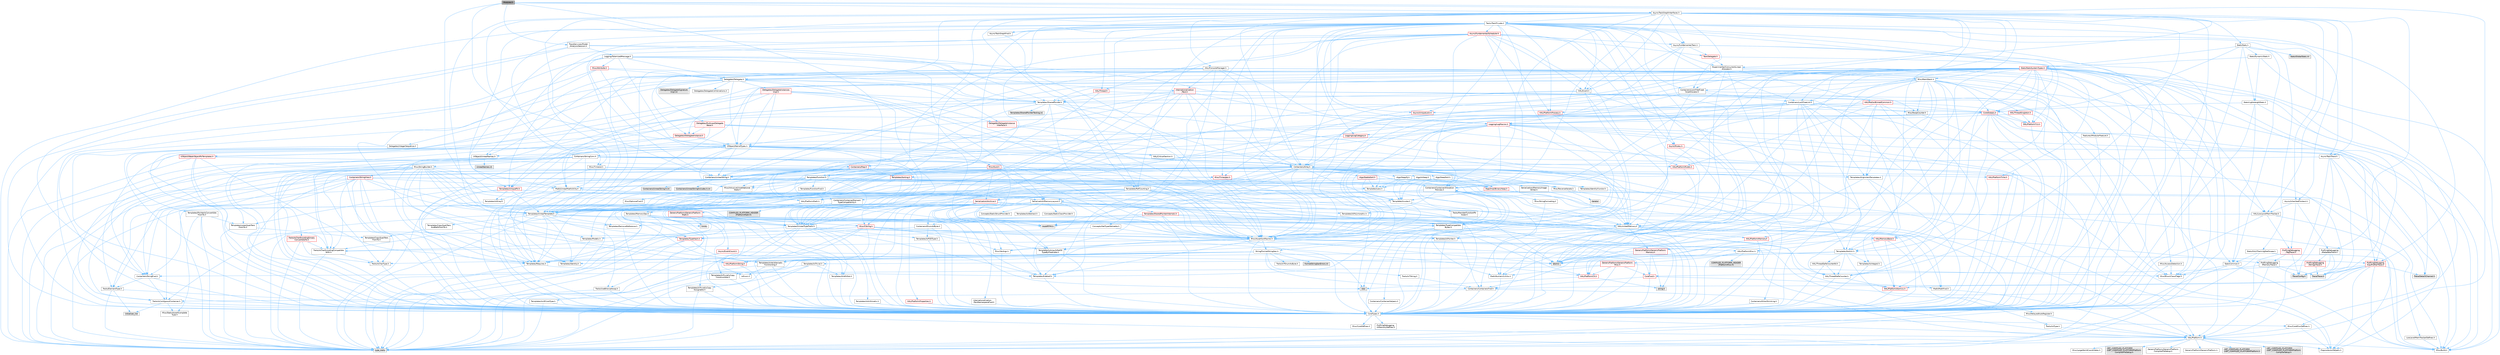 digraph "Modules.h"
{
 // INTERACTIVE_SVG=YES
 // LATEX_PDF_SIZE
  bgcolor="transparent";
  edge [fontname=Helvetica,fontsize=10,labelfontname=Helvetica,labelfontsize=10];
  node [fontname=Helvetica,fontsize=10,shape=box,height=0.2,width=0.4];
  Node1 [id="Node000001",label="Modules.h",height=0.2,width=0.4,color="gray40", fillcolor="grey60", style="filled", fontcolor="black",tooltip=" "];
  Node1 -> Node2 [id="edge1_Node000001_Node000002",color="steelblue1",style="solid",tooltip=" "];
  Node2 [id="Node000002",label="Async/TaskGraphInterfaces.h",height=0.2,width=0.4,color="grey40", fillcolor="white", style="filled",URL="$d2/d4c/TaskGraphInterfaces_8h.html",tooltip=" "];
  Node2 -> Node3 [id="edge2_Node000002_Node000003",color="steelblue1",style="solid",tooltip=" "];
  Node3 [id="Node000003",label="CoreTypes.h",height=0.2,width=0.4,color="grey40", fillcolor="white", style="filled",URL="$dc/dec/CoreTypes_8h.html",tooltip=" "];
  Node3 -> Node4 [id="edge3_Node000003_Node000004",color="steelblue1",style="solid",tooltip=" "];
  Node4 [id="Node000004",label="HAL/Platform.h",height=0.2,width=0.4,color="grey40", fillcolor="white", style="filled",URL="$d9/dd0/Platform_8h.html",tooltip=" "];
  Node4 -> Node5 [id="edge4_Node000004_Node000005",color="steelblue1",style="solid",tooltip=" "];
  Node5 [id="Node000005",label="Misc/Build.h",height=0.2,width=0.4,color="grey40", fillcolor="white", style="filled",URL="$d3/dbb/Build_8h.html",tooltip=" "];
  Node4 -> Node6 [id="edge5_Node000004_Node000006",color="steelblue1",style="solid",tooltip=" "];
  Node6 [id="Node000006",label="Misc/LargeWorldCoordinates.h",height=0.2,width=0.4,color="grey40", fillcolor="white", style="filled",URL="$d2/dcb/LargeWorldCoordinates_8h.html",tooltip=" "];
  Node4 -> Node7 [id="edge6_Node000004_Node000007",color="steelblue1",style="solid",tooltip=" "];
  Node7 [id="Node000007",label="type_traits",height=0.2,width=0.4,color="grey60", fillcolor="#E0E0E0", style="filled",tooltip=" "];
  Node4 -> Node8 [id="edge7_Node000004_Node000008",color="steelblue1",style="solid",tooltip=" "];
  Node8 [id="Node000008",label="PreprocessorHelpers.h",height=0.2,width=0.4,color="grey40", fillcolor="white", style="filled",URL="$db/ddb/PreprocessorHelpers_8h.html",tooltip=" "];
  Node4 -> Node9 [id="edge8_Node000004_Node000009",color="steelblue1",style="solid",tooltip=" "];
  Node9 [id="Node000009",label="UBT_COMPILED_PLATFORM\l/UBT_COMPILED_PLATFORMPlatform\lCompilerPreSetup.h",height=0.2,width=0.4,color="grey60", fillcolor="#E0E0E0", style="filled",tooltip=" "];
  Node4 -> Node10 [id="edge9_Node000004_Node000010",color="steelblue1",style="solid",tooltip=" "];
  Node10 [id="Node000010",label="GenericPlatform/GenericPlatform\lCompilerPreSetup.h",height=0.2,width=0.4,color="grey40", fillcolor="white", style="filled",URL="$d9/dc8/GenericPlatformCompilerPreSetup_8h.html",tooltip=" "];
  Node4 -> Node11 [id="edge10_Node000004_Node000011",color="steelblue1",style="solid",tooltip=" "];
  Node11 [id="Node000011",label="GenericPlatform/GenericPlatform.h",height=0.2,width=0.4,color="grey40", fillcolor="white", style="filled",URL="$d6/d84/GenericPlatform_8h.html",tooltip=" "];
  Node4 -> Node12 [id="edge11_Node000004_Node000012",color="steelblue1",style="solid",tooltip=" "];
  Node12 [id="Node000012",label="UBT_COMPILED_PLATFORM\l/UBT_COMPILED_PLATFORMPlatform.h",height=0.2,width=0.4,color="grey60", fillcolor="#E0E0E0", style="filled",tooltip=" "];
  Node4 -> Node13 [id="edge12_Node000004_Node000013",color="steelblue1",style="solid",tooltip=" "];
  Node13 [id="Node000013",label="UBT_COMPILED_PLATFORM\l/UBT_COMPILED_PLATFORMPlatform\lCompilerSetup.h",height=0.2,width=0.4,color="grey60", fillcolor="#E0E0E0", style="filled",tooltip=" "];
  Node3 -> Node14 [id="edge13_Node000003_Node000014",color="steelblue1",style="solid",tooltip=" "];
  Node14 [id="Node000014",label="ProfilingDebugging\l/UMemoryDefines.h",height=0.2,width=0.4,color="grey40", fillcolor="white", style="filled",URL="$d2/da2/UMemoryDefines_8h.html",tooltip=" "];
  Node3 -> Node15 [id="edge14_Node000003_Node000015",color="steelblue1",style="solid",tooltip=" "];
  Node15 [id="Node000015",label="Misc/CoreMiscDefines.h",height=0.2,width=0.4,color="grey40", fillcolor="white", style="filled",URL="$da/d38/CoreMiscDefines_8h.html",tooltip=" "];
  Node15 -> Node4 [id="edge15_Node000015_Node000004",color="steelblue1",style="solid",tooltip=" "];
  Node15 -> Node8 [id="edge16_Node000015_Node000008",color="steelblue1",style="solid",tooltip=" "];
  Node3 -> Node16 [id="edge17_Node000003_Node000016",color="steelblue1",style="solid",tooltip=" "];
  Node16 [id="Node000016",label="Misc/CoreDefines.h",height=0.2,width=0.4,color="grey40", fillcolor="white", style="filled",URL="$d3/dd2/CoreDefines_8h.html",tooltip=" "];
  Node2 -> Node17 [id="edge18_Node000002_Node000017",color="steelblue1",style="solid",tooltip=" "];
  Node17 [id="Node000017",label="Misc/AssertionMacros.h",height=0.2,width=0.4,color="grey40", fillcolor="white", style="filled",URL="$d0/dfa/AssertionMacros_8h.html",tooltip=" "];
  Node17 -> Node3 [id="edge19_Node000017_Node000003",color="steelblue1",style="solid",tooltip=" "];
  Node17 -> Node4 [id="edge20_Node000017_Node000004",color="steelblue1",style="solid",tooltip=" "];
  Node17 -> Node18 [id="edge21_Node000017_Node000018",color="steelblue1",style="solid",tooltip=" "];
  Node18 [id="Node000018",label="HAL/PlatformMisc.h",height=0.2,width=0.4,color="grey40", fillcolor="white", style="filled",URL="$d0/df5/PlatformMisc_8h.html",tooltip=" "];
  Node18 -> Node3 [id="edge22_Node000018_Node000003",color="steelblue1",style="solid",tooltip=" "];
  Node18 -> Node19 [id="edge23_Node000018_Node000019",color="steelblue1",style="solid",tooltip=" "];
  Node19 [id="Node000019",label="GenericPlatform/GenericPlatform\lMisc.h",height=0.2,width=0.4,color="red", fillcolor="#FFF0F0", style="filled",URL="$db/d9a/GenericPlatformMisc_8h.html",tooltip=" "];
  Node19 -> Node20 [id="edge24_Node000019_Node000020",color="steelblue1",style="solid",tooltip=" "];
  Node20 [id="Node000020",label="Containers/StringFwd.h",height=0.2,width=0.4,color="grey40", fillcolor="white", style="filled",URL="$df/d37/StringFwd_8h.html",tooltip=" "];
  Node20 -> Node3 [id="edge25_Node000020_Node000003",color="steelblue1",style="solid",tooltip=" "];
  Node20 -> Node21 [id="edge26_Node000020_Node000021",color="steelblue1",style="solid",tooltip=" "];
  Node21 [id="Node000021",label="Traits/ElementType.h",height=0.2,width=0.4,color="grey40", fillcolor="white", style="filled",URL="$d5/d4f/ElementType_8h.html",tooltip=" "];
  Node21 -> Node4 [id="edge27_Node000021_Node000004",color="steelblue1",style="solid",tooltip=" "];
  Node21 -> Node22 [id="edge28_Node000021_Node000022",color="steelblue1",style="solid",tooltip=" "];
  Node22 [id="Node000022",label="initializer_list",height=0.2,width=0.4,color="grey60", fillcolor="#E0E0E0", style="filled",tooltip=" "];
  Node21 -> Node7 [id="edge29_Node000021_Node000007",color="steelblue1",style="solid",tooltip=" "];
  Node20 -> Node23 [id="edge30_Node000020_Node000023",color="steelblue1",style="solid",tooltip=" "];
  Node23 [id="Node000023",label="Traits/IsContiguousContainer.h",height=0.2,width=0.4,color="grey40", fillcolor="white", style="filled",URL="$d5/d3c/IsContiguousContainer_8h.html",tooltip=" "];
  Node23 -> Node3 [id="edge31_Node000023_Node000003",color="steelblue1",style="solid",tooltip=" "];
  Node23 -> Node24 [id="edge32_Node000023_Node000024",color="steelblue1",style="solid",tooltip=" "];
  Node24 [id="Node000024",label="Misc/StaticAssertComplete\lType.h",height=0.2,width=0.4,color="grey40", fillcolor="white", style="filled",URL="$d5/d4e/StaticAssertCompleteType_8h.html",tooltip=" "];
  Node23 -> Node22 [id="edge33_Node000023_Node000022",color="steelblue1",style="solid",tooltip=" "];
  Node19 -> Node25 [id="edge34_Node000019_Node000025",color="steelblue1",style="solid",tooltip=" "];
  Node25 [id="Node000025",label="CoreFwd.h",height=0.2,width=0.4,color="red", fillcolor="#FFF0F0", style="filled",URL="$d1/d1e/CoreFwd_8h.html",tooltip=" "];
  Node25 -> Node3 [id="edge35_Node000025_Node000003",color="steelblue1",style="solid",tooltip=" "];
  Node25 -> Node26 [id="edge36_Node000025_Node000026",color="steelblue1",style="solid",tooltip=" "];
  Node26 [id="Node000026",label="Containers/ContainersFwd.h",height=0.2,width=0.4,color="grey40", fillcolor="white", style="filled",URL="$d4/d0a/ContainersFwd_8h.html",tooltip=" "];
  Node26 -> Node4 [id="edge37_Node000026_Node000004",color="steelblue1",style="solid",tooltip=" "];
  Node26 -> Node3 [id="edge38_Node000026_Node000003",color="steelblue1",style="solid",tooltip=" "];
  Node26 -> Node23 [id="edge39_Node000026_Node000023",color="steelblue1",style="solid",tooltip=" "];
  Node25 -> Node27 [id="edge40_Node000025_Node000027",color="steelblue1",style="solid",tooltip=" "];
  Node27 [id="Node000027",label="Math/MathFwd.h",height=0.2,width=0.4,color="grey40", fillcolor="white", style="filled",URL="$d2/d10/MathFwd_8h.html",tooltip=" "];
  Node27 -> Node4 [id="edge41_Node000027_Node000004",color="steelblue1",style="solid",tooltip=" "];
  Node19 -> Node3 [id="edge42_Node000019_Node000003",color="steelblue1",style="solid",tooltip=" "];
  Node19 -> Node30 [id="edge43_Node000019_Node000030",color="steelblue1",style="solid",tooltip=" "];
  Node30 [id="Node000030",label="HAL/PlatformCrt.h",height=0.2,width=0.4,color="red", fillcolor="#FFF0F0", style="filled",URL="$d8/d75/PlatformCrt_8h.html",tooltip=" "];
  Node30 -> Node31 [id="edge44_Node000030_Node000031",color="steelblue1",style="solid",tooltip=" "];
  Node31 [id="Node000031",label="new",height=0.2,width=0.4,color="grey60", fillcolor="#E0E0E0", style="filled",tooltip=" "];
  Node30 -> Node39 [id="edge45_Node000030_Node000039",color="steelblue1",style="solid",tooltip=" "];
  Node39 [id="Node000039",label="string.h",height=0.2,width=0.4,color="grey60", fillcolor="#E0E0E0", style="filled",tooltip=" "];
  Node19 -> Node40 [id="edge46_Node000019_Node000040",color="steelblue1",style="solid",tooltip=" "];
  Node40 [id="Node000040",label="Math/NumericLimits.h",height=0.2,width=0.4,color="grey40", fillcolor="white", style="filled",URL="$df/d1b/NumericLimits_8h.html",tooltip=" "];
  Node40 -> Node3 [id="edge47_Node000040_Node000003",color="steelblue1",style="solid",tooltip=" "];
  Node19 -> Node42 [id="edge48_Node000019_Node000042",color="steelblue1",style="solid",tooltip=" "];
  Node42 [id="Node000042",label="Misc/EnumClassFlags.h",height=0.2,width=0.4,color="grey40", fillcolor="white", style="filled",URL="$d8/de7/EnumClassFlags_8h.html",tooltip=" "];
  Node18 -> Node45 [id="edge49_Node000018_Node000045",color="steelblue1",style="solid",tooltip=" "];
  Node45 [id="Node000045",label="COMPILED_PLATFORM_HEADER\l(PlatformMisc.h)",height=0.2,width=0.4,color="grey60", fillcolor="#E0E0E0", style="filled",tooltip=" "];
  Node18 -> Node46 [id="edge50_Node000018_Node000046",color="steelblue1",style="solid",tooltip=" "];
  Node46 [id="Node000046",label="ProfilingDebugging\l/CpuProfilerTrace.h",height=0.2,width=0.4,color="red", fillcolor="#FFF0F0", style="filled",URL="$da/dcb/CpuProfilerTrace_8h.html",tooltip=" "];
  Node46 -> Node3 [id="edge51_Node000046_Node000003",color="steelblue1",style="solid",tooltip=" "];
  Node46 -> Node26 [id="edge52_Node000046_Node000026",color="steelblue1",style="solid",tooltip=" "];
  Node46 -> Node47 [id="edge53_Node000046_Node000047",color="steelblue1",style="solid",tooltip=" "];
  Node47 [id="Node000047",label="HAL/PlatformAtomics.h",height=0.2,width=0.4,color="red", fillcolor="#FFF0F0", style="filled",URL="$d3/d36/PlatformAtomics_8h.html",tooltip=" "];
  Node47 -> Node3 [id="edge54_Node000047_Node000003",color="steelblue1",style="solid",tooltip=" "];
  Node46 -> Node8 [id="edge55_Node000046_Node000008",color="steelblue1",style="solid",tooltip=" "];
  Node46 -> Node5 [id="edge56_Node000046_Node000005",color="steelblue1",style="solid",tooltip=" "];
  Node46 -> Node50 [id="edge57_Node000046_Node000050",color="steelblue1",style="solid",tooltip=" "];
  Node50 [id="Node000050",label="Trace/Config.h",height=0.2,width=0.4,color="grey60", fillcolor="#E0E0E0", style="filled",tooltip=" "];
  Node46 -> Node51 [id="edge58_Node000046_Node000051",color="steelblue1",style="solid",tooltip=" "];
  Node51 [id="Node000051",label="Trace/Detail/Channel.h",height=0.2,width=0.4,color="grey60", fillcolor="#E0E0E0", style="filled",tooltip=" "];
  Node46 -> Node53 [id="edge59_Node000046_Node000053",color="steelblue1",style="solid",tooltip=" "];
  Node53 [id="Node000053",label="Trace/Trace.h",height=0.2,width=0.4,color="grey60", fillcolor="#E0E0E0", style="filled",tooltip=" "];
  Node17 -> Node8 [id="edge60_Node000017_Node000008",color="steelblue1",style="solid",tooltip=" "];
  Node17 -> Node54 [id="edge61_Node000017_Node000054",color="steelblue1",style="solid",tooltip=" "];
  Node54 [id="Node000054",label="Templates/EnableIf.h",height=0.2,width=0.4,color="grey40", fillcolor="white", style="filled",URL="$d7/d60/EnableIf_8h.html",tooltip=" "];
  Node54 -> Node3 [id="edge62_Node000054_Node000003",color="steelblue1",style="solid",tooltip=" "];
  Node17 -> Node55 [id="edge63_Node000017_Node000055",color="steelblue1",style="solid",tooltip=" "];
  Node55 [id="Node000055",label="Templates/IsArrayOrRefOf\lTypeByPredicate.h",height=0.2,width=0.4,color="grey40", fillcolor="white", style="filled",URL="$d6/da1/IsArrayOrRefOfTypeByPredicate_8h.html",tooltip=" "];
  Node55 -> Node3 [id="edge64_Node000055_Node000003",color="steelblue1",style="solid",tooltip=" "];
  Node17 -> Node56 [id="edge65_Node000017_Node000056",color="steelblue1",style="solid",tooltip=" "];
  Node56 [id="Node000056",label="Templates/IsValidVariadic\lFunctionArg.h",height=0.2,width=0.4,color="grey40", fillcolor="white", style="filled",URL="$d0/dc8/IsValidVariadicFunctionArg_8h.html",tooltip=" "];
  Node56 -> Node3 [id="edge66_Node000056_Node000003",color="steelblue1",style="solid",tooltip=" "];
  Node56 -> Node57 [id="edge67_Node000056_Node000057",color="steelblue1",style="solid",tooltip=" "];
  Node57 [id="Node000057",label="IsEnum.h",height=0.2,width=0.4,color="grey40", fillcolor="white", style="filled",URL="$d4/de5/IsEnum_8h.html",tooltip=" "];
  Node56 -> Node7 [id="edge68_Node000056_Node000007",color="steelblue1",style="solid",tooltip=" "];
  Node17 -> Node58 [id="edge69_Node000017_Node000058",color="steelblue1",style="solid",tooltip=" "];
  Node58 [id="Node000058",label="Traits/IsCharEncodingCompatible\lWith.h",height=0.2,width=0.4,color="grey40", fillcolor="white", style="filled",URL="$df/dd1/IsCharEncodingCompatibleWith_8h.html",tooltip=" "];
  Node58 -> Node7 [id="edge70_Node000058_Node000007",color="steelblue1",style="solid",tooltip=" "];
  Node58 -> Node59 [id="edge71_Node000058_Node000059",color="steelblue1",style="solid",tooltip=" "];
  Node59 [id="Node000059",label="Traits/IsCharType.h",height=0.2,width=0.4,color="grey40", fillcolor="white", style="filled",URL="$db/d51/IsCharType_8h.html",tooltip=" "];
  Node59 -> Node3 [id="edge72_Node000059_Node000003",color="steelblue1",style="solid",tooltip=" "];
  Node17 -> Node60 [id="edge73_Node000017_Node000060",color="steelblue1",style="solid",tooltip=" "];
  Node60 [id="Node000060",label="Misc/VarArgs.h",height=0.2,width=0.4,color="grey40", fillcolor="white", style="filled",URL="$d5/d6f/VarArgs_8h.html",tooltip=" "];
  Node60 -> Node3 [id="edge74_Node000060_Node000003",color="steelblue1",style="solid",tooltip=" "];
  Node17 -> Node61 [id="edge75_Node000017_Node000061",color="steelblue1",style="solid",tooltip=" "];
  Node61 [id="Node000061",label="String/FormatStringSan.h",height=0.2,width=0.4,color="grey40", fillcolor="white", style="filled",URL="$d3/d8b/FormatStringSan_8h.html",tooltip=" "];
  Node61 -> Node7 [id="edge76_Node000061_Node000007",color="steelblue1",style="solid",tooltip=" "];
  Node61 -> Node3 [id="edge77_Node000061_Node000003",color="steelblue1",style="solid",tooltip=" "];
  Node61 -> Node62 [id="edge78_Node000061_Node000062",color="steelblue1",style="solid",tooltip=" "];
  Node62 [id="Node000062",label="Templates/Requires.h",height=0.2,width=0.4,color="grey40", fillcolor="white", style="filled",URL="$dc/d96/Requires_8h.html",tooltip=" "];
  Node62 -> Node54 [id="edge79_Node000062_Node000054",color="steelblue1",style="solid",tooltip=" "];
  Node62 -> Node7 [id="edge80_Node000062_Node000007",color="steelblue1",style="solid",tooltip=" "];
  Node61 -> Node63 [id="edge81_Node000061_Node000063",color="steelblue1",style="solid",tooltip=" "];
  Node63 [id="Node000063",label="Templates/Identity.h",height=0.2,width=0.4,color="grey40", fillcolor="white", style="filled",URL="$d0/dd5/Identity_8h.html",tooltip=" "];
  Node61 -> Node56 [id="edge82_Node000061_Node000056",color="steelblue1",style="solid",tooltip=" "];
  Node61 -> Node59 [id="edge83_Node000061_Node000059",color="steelblue1",style="solid",tooltip=" "];
  Node61 -> Node64 [id="edge84_Node000061_Node000064",color="steelblue1",style="solid",tooltip=" "];
  Node64 [id="Node000064",label="Traits/IsTEnumAsByte.h",height=0.2,width=0.4,color="grey40", fillcolor="white", style="filled",URL="$d1/de6/IsTEnumAsByte_8h.html",tooltip=" "];
  Node61 -> Node65 [id="edge85_Node000061_Node000065",color="steelblue1",style="solid",tooltip=" "];
  Node65 [id="Node000065",label="Traits/IsTString.h",height=0.2,width=0.4,color="grey40", fillcolor="white", style="filled",URL="$d0/df8/IsTString_8h.html",tooltip=" "];
  Node65 -> Node26 [id="edge86_Node000065_Node000026",color="steelblue1",style="solid",tooltip=" "];
  Node61 -> Node26 [id="edge87_Node000061_Node000026",color="steelblue1",style="solid",tooltip=" "];
  Node61 -> Node66 [id="edge88_Node000061_Node000066",color="steelblue1",style="solid",tooltip=" "];
  Node66 [id="Node000066",label="FormatStringSanErrors.inl",height=0.2,width=0.4,color="grey60", fillcolor="#E0E0E0", style="filled",tooltip=" "];
  Node17 -> Node67 [id="edge89_Node000017_Node000067",color="steelblue1",style="solid",tooltip=" "];
  Node67 [id="Node000067",label="atomic",height=0.2,width=0.4,color="grey60", fillcolor="#E0E0E0", style="filled",tooltip=" "];
  Node2 -> Node68 [id="edge90_Node000002_Node000068",color="steelblue1",style="solid",tooltip=" "];
  Node68 [id="Node000068",label="Containers/ContainerAllocation\lPolicies.h",height=0.2,width=0.4,color="grey40", fillcolor="white", style="filled",URL="$d7/dff/ContainerAllocationPolicies_8h.html",tooltip=" "];
  Node68 -> Node3 [id="edge91_Node000068_Node000003",color="steelblue1",style="solid",tooltip=" "];
  Node68 -> Node69 [id="edge92_Node000068_Node000069",color="steelblue1",style="solid",tooltip=" "];
  Node69 [id="Node000069",label="Containers/ContainerHelpers.h",height=0.2,width=0.4,color="grey40", fillcolor="white", style="filled",URL="$d7/d33/ContainerHelpers_8h.html",tooltip=" "];
  Node69 -> Node3 [id="edge93_Node000069_Node000003",color="steelblue1",style="solid",tooltip=" "];
  Node68 -> Node68 [id="edge94_Node000068_Node000068",color="steelblue1",style="solid",tooltip=" "];
  Node68 -> Node70 [id="edge95_Node000068_Node000070",color="steelblue1",style="solid",tooltip=" "];
  Node70 [id="Node000070",label="HAL/PlatformMath.h",height=0.2,width=0.4,color="grey40", fillcolor="white", style="filled",URL="$dc/d53/PlatformMath_8h.html",tooltip=" "];
  Node70 -> Node3 [id="edge96_Node000070_Node000003",color="steelblue1",style="solid",tooltip=" "];
  Node70 -> Node71 [id="edge97_Node000070_Node000071",color="steelblue1",style="solid",tooltip=" "];
  Node71 [id="Node000071",label="GenericPlatform/GenericPlatform\lMath.h",height=0.2,width=0.4,color="red", fillcolor="#FFF0F0", style="filled",URL="$d5/d79/GenericPlatformMath_8h.html",tooltip=" "];
  Node71 -> Node3 [id="edge98_Node000071_Node000003",color="steelblue1",style="solid",tooltip=" "];
  Node71 -> Node26 [id="edge99_Node000071_Node000026",color="steelblue1",style="solid",tooltip=" "];
  Node71 -> Node30 [id="edge100_Node000071_Node000030",color="steelblue1",style="solid",tooltip=" "];
  Node71 -> Node72 [id="edge101_Node000071_Node000072",color="steelblue1",style="solid",tooltip=" "];
  Node72 [id="Node000072",label="Templates/AndOrNot.h",height=0.2,width=0.4,color="grey40", fillcolor="white", style="filled",URL="$db/d0a/AndOrNot_8h.html",tooltip=" "];
  Node72 -> Node3 [id="edge102_Node000072_Node000003",color="steelblue1",style="solid",tooltip=" "];
  Node71 -> Node76 [id="edge103_Node000071_Node000076",color="steelblue1",style="solid",tooltip=" "];
  Node76 [id="Node000076",label="Templates/UnrealTypeTraits.h",height=0.2,width=0.4,color="grey40", fillcolor="white", style="filled",URL="$d2/d2d/UnrealTypeTraits_8h.html",tooltip=" "];
  Node76 -> Node3 [id="edge104_Node000076_Node000003",color="steelblue1",style="solid",tooltip=" "];
  Node76 -> Node77 [id="edge105_Node000076_Node000077",color="steelblue1",style="solid",tooltip=" "];
  Node77 [id="Node000077",label="Templates/IsPointer.h",height=0.2,width=0.4,color="grey40", fillcolor="white", style="filled",URL="$d7/d05/IsPointer_8h.html",tooltip=" "];
  Node77 -> Node3 [id="edge106_Node000077_Node000003",color="steelblue1",style="solid",tooltip=" "];
  Node76 -> Node17 [id="edge107_Node000076_Node000017",color="steelblue1",style="solid",tooltip=" "];
  Node76 -> Node72 [id="edge108_Node000076_Node000072",color="steelblue1",style="solid",tooltip=" "];
  Node76 -> Node54 [id="edge109_Node000076_Node000054",color="steelblue1",style="solid",tooltip=" "];
  Node76 -> Node78 [id="edge110_Node000076_Node000078",color="steelblue1",style="solid",tooltip=" "];
  Node78 [id="Node000078",label="Templates/IsArithmetic.h",height=0.2,width=0.4,color="grey40", fillcolor="white", style="filled",URL="$d2/d5d/IsArithmetic_8h.html",tooltip=" "];
  Node78 -> Node3 [id="edge111_Node000078_Node000003",color="steelblue1",style="solid",tooltip=" "];
  Node76 -> Node57 [id="edge112_Node000076_Node000057",color="steelblue1",style="solid",tooltip=" "];
  Node76 -> Node79 [id="edge113_Node000076_Node000079",color="steelblue1",style="solid",tooltip=" "];
  Node79 [id="Node000079",label="Templates/Models.h",height=0.2,width=0.4,color="grey40", fillcolor="white", style="filled",URL="$d3/d0c/Models_8h.html",tooltip=" "];
  Node79 -> Node63 [id="edge114_Node000079_Node000063",color="steelblue1",style="solid",tooltip=" "];
  Node76 -> Node80 [id="edge115_Node000076_Node000080",color="steelblue1",style="solid",tooltip=" "];
  Node80 [id="Node000080",label="Templates/IsPODType.h",height=0.2,width=0.4,color="grey40", fillcolor="white", style="filled",URL="$d7/db1/IsPODType_8h.html",tooltip=" "];
  Node80 -> Node3 [id="edge116_Node000080_Node000003",color="steelblue1",style="solid",tooltip=" "];
  Node76 -> Node81 [id="edge117_Node000076_Node000081",color="steelblue1",style="solid",tooltip=" "];
  Node81 [id="Node000081",label="Templates/IsUECoreType.h",height=0.2,width=0.4,color="grey40", fillcolor="white", style="filled",URL="$d1/db8/IsUECoreType_8h.html",tooltip=" "];
  Node81 -> Node3 [id="edge118_Node000081_Node000003",color="steelblue1",style="solid",tooltip=" "];
  Node81 -> Node7 [id="edge119_Node000081_Node000007",color="steelblue1",style="solid",tooltip=" "];
  Node76 -> Node82 [id="edge120_Node000076_Node000082",color="steelblue1",style="solid",tooltip=" "];
  Node82 [id="Node000082",label="Templates/IsTriviallyCopy\lConstructible.h",height=0.2,width=0.4,color="grey40", fillcolor="white", style="filled",URL="$d3/d78/IsTriviallyCopyConstructible_8h.html",tooltip=" "];
  Node82 -> Node3 [id="edge121_Node000082_Node000003",color="steelblue1",style="solid",tooltip=" "];
  Node82 -> Node7 [id="edge122_Node000082_Node000007",color="steelblue1",style="solid",tooltip=" "];
  Node71 -> Node62 [id="edge123_Node000071_Node000062",color="steelblue1",style="solid",tooltip=" "];
  Node71 -> Node86 [id="edge124_Node000071_Node000086",color="steelblue1",style="solid",tooltip=" "];
  Node86 [id="Node000086",label="Templates/TypeCompatible\lBytes.h",height=0.2,width=0.4,color="grey40", fillcolor="white", style="filled",URL="$df/d0a/TypeCompatibleBytes_8h.html",tooltip=" "];
  Node86 -> Node3 [id="edge125_Node000086_Node000003",color="steelblue1",style="solid",tooltip=" "];
  Node86 -> Node39 [id="edge126_Node000086_Node000039",color="steelblue1",style="solid",tooltip=" "];
  Node86 -> Node31 [id="edge127_Node000086_Node000031",color="steelblue1",style="solid",tooltip=" "];
  Node86 -> Node7 [id="edge128_Node000086_Node000007",color="steelblue1",style="solid",tooltip=" "];
  Node71 -> Node87 [id="edge129_Node000071_Node000087",color="steelblue1",style="solid",tooltip=" "];
  Node87 [id="Node000087",label="limits",height=0.2,width=0.4,color="grey60", fillcolor="#E0E0E0", style="filled",tooltip=" "];
  Node71 -> Node7 [id="edge130_Node000071_Node000007",color="steelblue1",style="solid",tooltip=" "];
  Node70 -> Node88 [id="edge131_Node000070_Node000088",color="steelblue1",style="solid",tooltip=" "];
  Node88 [id="Node000088",label="COMPILED_PLATFORM_HEADER\l(PlatformMath.h)",height=0.2,width=0.4,color="grey60", fillcolor="#E0E0E0", style="filled",tooltip=" "];
  Node68 -> Node89 [id="edge132_Node000068_Node000089",color="steelblue1",style="solid",tooltip=" "];
  Node89 [id="Node000089",label="HAL/UnrealMemory.h",height=0.2,width=0.4,color="grey40", fillcolor="white", style="filled",URL="$d9/d96/UnrealMemory_8h.html",tooltip=" "];
  Node89 -> Node3 [id="edge133_Node000089_Node000003",color="steelblue1",style="solid",tooltip=" "];
  Node89 -> Node90 [id="edge134_Node000089_Node000090",color="steelblue1",style="solid",tooltip=" "];
  Node90 [id="Node000090",label="GenericPlatform/GenericPlatform\lMemory.h",height=0.2,width=0.4,color="red", fillcolor="#FFF0F0", style="filled",URL="$dd/d22/GenericPlatformMemory_8h.html",tooltip=" "];
  Node90 -> Node25 [id="edge135_Node000090_Node000025",color="steelblue1",style="solid",tooltip=" "];
  Node90 -> Node3 [id="edge136_Node000090_Node000003",color="steelblue1",style="solid",tooltip=" "];
  Node90 -> Node91 [id="edge137_Node000090_Node000091",color="steelblue1",style="solid",tooltip=" "];
  Node91 [id="Node000091",label="HAL/PlatformString.h",height=0.2,width=0.4,color="red", fillcolor="#FFF0F0", style="filled",URL="$db/db5/PlatformString_8h.html",tooltip=" "];
  Node91 -> Node3 [id="edge138_Node000091_Node000003",color="steelblue1",style="solid",tooltip=" "];
  Node90 -> Node39 [id="edge139_Node000090_Node000039",color="steelblue1",style="solid",tooltip=" "];
  Node89 -> Node93 [id="edge140_Node000089_Node000093",color="steelblue1",style="solid",tooltip=" "];
  Node93 [id="Node000093",label="HAL/MemoryBase.h",height=0.2,width=0.4,color="red", fillcolor="#FFF0F0", style="filled",URL="$d6/d9f/MemoryBase_8h.html",tooltip=" "];
  Node93 -> Node3 [id="edge141_Node000093_Node000003",color="steelblue1",style="solid",tooltip=" "];
  Node93 -> Node47 [id="edge142_Node000093_Node000047",color="steelblue1",style="solid",tooltip=" "];
  Node93 -> Node30 [id="edge143_Node000093_Node000030",color="steelblue1",style="solid",tooltip=" "];
  Node93 -> Node97 [id="edge144_Node000093_Node000097",color="steelblue1",style="solid",tooltip=" "];
  Node97 [id="Node000097",label="Templates/Atomic.h",height=0.2,width=0.4,color="grey40", fillcolor="white", style="filled",URL="$d3/d91/Atomic_8h.html",tooltip=" "];
  Node97 -> Node98 [id="edge145_Node000097_Node000098",color="steelblue1",style="solid",tooltip=" "];
  Node98 [id="Node000098",label="HAL/ThreadSafeCounter.h",height=0.2,width=0.4,color="grey40", fillcolor="white", style="filled",URL="$dc/dc9/ThreadSafeCounter_8h.html",tooltip=" "];
  Node98 -> Node3 [id="edge146_Node000098_Node000003",color="steelblue1",style="solid",tooltip=" "];
  Node98 -> Node47 [id="edge147_Node000098_Node000047",color="steelblue1",style="solid",tooltip=" "];
  Node97 -> Node99 [id="edge148_Node000097_Node000099",color="steelblue1",style="solid",tooltip=" "];
  Node99 [id="Node000099",label="HAL/ThreadSafeCounter64.h",height=0.2,width=0.4,color="grey40", fillcolor="white", style="filled",URL="$d0/d12/ThreadSafeCounter64_8h.html",tooltip=" "];
  Node99 -> Node3 [id="edge149_Node000099_Node000003",color="steelblue1",style="solid",tooltip=" "];
  Node99 -> Node98 [id="edge150_Node000099_Node000098",color="steelblue1",style="solid",tooltip=" "];
  Node97 -> Node85 [id="edge151_Node000097_Node000085",color="steelblue1",style="solid",tooltip=" "];
  Node85 [id="Node000085",label="Templates/IsIntegral.h",height=0.2,width=0.4,color="grey40", fillcolor="white", style="filled",URL="$da/d64/IsIntegral_8h.html",tooltip=" "];
  Node85 -> Node3 [id="edge152_Node000085_Node000003",color="steelblue1",style="solid",tooltip=" "];
  Node97 -> Node100 [id="edge153_Node000097_Node000100",color="steelblue1",style="solid",tooltip=" "];
  Node100 [id="Node000100",label="Templates/IsTrivial.h",height=0.2,width=0.4,color="grey40", fillcolor="white", style="filled",URL="$da/d4c/IsTrivial_8h.html",tooltip=" "];
  Node100 -> Node72 [id="edge154_Node000100_Node000072",color="steelblue1",style="solid",tooltip=" "];
  Node100 -> Node82 [id="edge155_Node000100_Node000082",color="steelblue1",style="solid",tooltip=" "];
  Node100 -> Node101 [id="edge156_Node000100_Node000101",color="steelblue1",style="solid",tooltip=" "];
  Node101 [id="Node000101",label="Templates/IsTriviallyCopy\lAssignable.h",height=0.2,width=0.4,color="grey40", fillcolor="white", style="filled",URL="$d2/df2/IsTriviallyCopyAssignable_8h.html",tooltip=" "];
  Node101 -> Node3 [id="edge157_Node000101_Node000003",color="steelblue1",style="solid",tooltip=" "];
  Node101 -> Node7 [id="edge158_Node000101_Node000007",color="steelblue1",style="solid",tooltip=" "];
  Node100 -> Node7 [id="edge159_Node000100_Node000007",color="steelblue1",style="solid",tooltip=" "];
  Node97 -> Node102 [id="edge160_Node000097_Node000102",color="steelblue1",style="solid",tooltip=" "];
  Node102 [id="Node000102",label="Traits/IntType.h",height=0.2,width=0.4,color="grey40", fillcolor="white", style="filled",URL="$d7/deb/IntType_8h.html",tooltip=" "];
  Node102 -> Node4 [id="edge161_Node000102_Node000004",color="steelblue1",style="solid",tooltip=" "];
  Node97 -> Node67 [id="edge162_Node000097_Node000067",color="steelblue1",style="solid",tooltip=" "];
  Node89 -> Node103 [id="edge163_Node000089_Node000103",color="steelblue1",style="solid",tooltip=" "];
  Node103 [id="Node000103",label="HAL/PlatformMemory.h",height=0.2,width=0.4,color="red", fillcolor="#FFF0F0", style="filled",URL="$de/d68/PlatformMemory_8h.html",tooltip=" "];
  Node103 -> Node3 [id="edge164_Node000103_Node000003",color="steelblue1",style="solid",tooltip=" "];
  Node103 -> Node90 [id="edge165_Node000103_Node000090",color="steelblue1",style="solid",tooltip=" "];
  Node89 -> Node105 [id="edge166_Node000089_Node000105",color="steelblue1",style="solid",tooltip=" "];
  Node105 [id="Node000105",label="ProfilingDebugging\l/MemoryTrace.h",height=0.2,width=0.4,color="grey40", fillcolor="white", style="filled",URL="$da/dd7/MemoryTrace_8h.html",tooltip=" "];
  Node105 -> Node4 [id="edge167_Node000105_Node000004",color="steelblue1",style="solid",tooltip=" "];
  Node105 -> Node42 [id="edge168_Node000105_Node000042",color="steelblue1",style="solid",tooltip=" "];
  Node105 -> Node50 [id="edge169_Node000105_Node000050",color="steelblue1",style="solid",tooltip=" "];
  Node105 -> Node53 [id="edge170_Node000105_Node000053",color="steelblue1",style="solid",tooltip=" "];
  Node89 -> Node77 [id="edge171_Node000089_Node000077",color="steelblue1",style="solid",tooltip=" "];
  Node68 -> Node40 [id="edge172_Node000068_Node000040",color="steelblue1",style="solid",tooltip=" "];
  Node68 -> Node17 [id="edge173_Node000068_Node000017",color="steelblue1",style="solid",tooltip=" "];
  Node68 -> Node106 [id="edge174_Node000068_Node000106",color="steelblue1",style="solid",tooltip=" "];
  Node106 [id="Node000106",label="Templates/IsPolymorphic.h",height=0.2,width=0.4,color="grey40", fillcolor="white", style="filled",URL="$dc/d20/IsPolymorphic_8h.html",tooltip=" "];
  Node68 -> Node107 [id="edge175_Node000068_Node000107",color="steelblue1",style="solid",tooltip=" "];
  Node107 [id="Node000107",label="Templates/MemoryOps.h",height=0.2,width=0.4,color="grey40", fillcolor="white", style="filled",URL="$db/dea/MemoryOps_8h.html",tooltip=" "];
  Node107 -> Node3 [id="edge176_Node000107_Node000003",color="steelblue1",style="solid",tooltip=" "];
  Node107 -> Node89 [id="edge177_Node000107_Node000089",color="steelblue1",style="solid",tooltip=" "];
  Node107 -> Node101 [id="edge178_Node000107_Node000101",color="steelblue1",style="solid",tooltip=" "];
  Node107 -> Node82 [id="edge179_Node000107_Node000082",color="steelblue1",style="solid",tooltip=" "];
  Node107 -> Node62 [id="edge180_Node000107_Node000062",color="steelblue1",style="solid",tooltip=" "];
  Node107 -> Node76 [id="edge181_Node000107_Node000076",color="steelblue1",style="solid",tooltip=" "];
  Node107 -> Node108 [id="edge182_Node000107_Node000108",color="steelblue1",style="solid",tooltip=" "];
  Node108 [id="Node000108",label="Traits/UseBitwiseSwap.h",height=0.2,width=0.4,color="grey40", fillcolor="white", style="filled",URL="$db/df3/UseBitwiseSwap_8h.html",tooltip=" "];
  Node108 -> Node3 [id="edge183_Node000108_Node000003",color="steelblue1",style="solid",tooltip=" "];
  Node108 -> Node7 [id="edge184_Node000108_Node000007",color="steelblue1",style="solid",tooltip=" "];
  Node107 -> Node31 [id="edge185_Node000107_Node000031",color="steelblue1",style="solid",tooltip=" "];
  Node107 -> Node7 [id="edge186_Node000107_Node000007",color="steelblue1",style="solid",tooltip=" "];
  Node68 -> Node86 [id="edge187_Node000068_Node000086",color="steelblue1",style="solid",tooltip=" "];
  Node68 -> Node7 [id="edge188_Node000068_Node000007",color="steelblue1",style="solid",tooltip=" "];
  Node2 -> Node109 [id="edge189_Node000002_Node000109",color="steelblue1",style="solid",tooltip=" "];
  Node109 [id="Node000109",label="Containers/Array.h",height=0.2,width=0.4,color="grey40", fillcolor="white", style="filled",URL="$df/dd0/Array_8h.html",tooltip=" "];
  Node109 -> Node3 [id="edge190_Node000109_Node000003",color="steelblue1",style="solid",tooltip=" "];
  Node109 -> Node17 [id="edge191_Node000109_Node000017",color="steelblue1",style="solid",tooltip=" "];
  Node109 -> Node110 [id="edge192_Node000109_Node000110",color="steelblue1",style="solid",tooltip=" "];
  Node110 [id="Node000110",label="Misc/IntrusiveUnsetOptional\lState.h",height=0.2,width=0.4,color="grey40", fillcolor="white", style="filled",URL="$d2/d0a/IntrusiveUnsetOptionalState_8h.html",tooltip=" "];
  Node110 -> Node111 [id="edge193_Node000110_Node000111",color="steelblue1",style="solid",tooltip=" "];
  Node111 [id="Node000111",label="Misc/OptionalFwd.h",height=0.2,width=0.4,color="grey40", fillcolor="white", style="filled",URL="$dc/d50/OptionalFwd_8h.html",tooltip=" "];
  Node109 -> Node112 [id="edge194_Node000109_Node000112",color="steelblue1",style="solid",tooltip=" "];
  Node112 [id="Node000112",label="Misc/ReverseIterate.h",height=0.2,width=0.4,color="grey40", fillcolor="white", style="filled",URL="$db/de3/ReverseIterate_8h.html",tooltip=" "];
  Node112 -> Node4 [id="edge195_Node000112_Node000004",color="steelblue1",style="solid",tooltip=" "];
  Node112 -> Node113 [id="edge196_Node000112_Node000113",color="steelblue1",style="solid",tooltip=" "];
  Node113 [id="Node000113",label="iterator",height=0.2,width=0.4,color="grey60", fillcolor="#E0E0E0", style="filled",tooltip=" "];
  Node109 -> Node89 [id="edge197_Node000109_Node000089",color="steelblue1",style="solid",tooltip=" "];
  Node109 -> Node76 [id="edge198_Node000109_Node000076",color="steelblue1",style="solid",tooltip=" "];
  Node109 -> Node114 [id="edge199_Node000109_Node000114",color="steelblue1",style="solid",tooltip=" "];
  Node114 [id="Node000114",label="Templates/UnrealTemplate.h",height=0.2,width=0.4,color="grey40", fillcolor="white", style="filled",URL="$d4/d24/UnrealTemplate_8h.html",tooltip=" "];
  Node114 -> Node3 [id="edge200_Node000114_Node000003",color="steelblue1",style="solid",tooltip=" "];
  Node114 -> Node77 [id="edge201_Node000114_Node000077",color="steelblue1",style="solid",tooltip=" "];
  Node114 -> Node89 [id="edge202_Node000114_Node000089",color="steelblue1",style="solid",tooltip=" "];
  Node114 -> Node115 [id="edge203_Node000114_Node000115",color="steelblue1",style="solid",tooltip=" "];
  Node115 [id="Node000115",label="Templates/CopyQualifiers\lAndRefsFromTo.h",height=0.2,width=0.4,color="grey40", fillcolor="white", style="filled",URL="$d3/db3/CopyQualifiersAndRefsFromTo_8h.html",tooltip=" "];
  Node115 -> Node116 [id="edge204_Node000115_Node000116",color="steelblue1",style="solid",tooltip=" "];
  Node116 [id="Node000116",label="Templates/CopyQualifiers\lFromTo.h",height=0.2,width=0.4,color="grey40", fillcolor="white", style="filled",URL="$d5/db4/CopyQualifiersFromTo_8h.html",tooltip=" "];
  Node114 -> Node76 [id="edge205_Node000114_Node000076",color="steelblue1",style="solid",tooltip=" "];
  Node114 -> Node74 [id="edge206_Node000114_Node000074",color="steelblue1",style="solid",tooltip=" "];
  Node74 [id="Node000074",label="Templates/RemoveReference.h",height=0.2,width=0.4,color="grey40", fillcolor="white", style="filled",URL="$da/dbe/RemoveReference_8h.html",tooltip=" "];
  Node74 -> Node3 [id="edge207_Node000074_Node000003",color="steelblue1",style="solid",tooltip=" "];
  Node114 -> Node62 [id="edge208_Node000114_Node000062",color="steelblue1",style="solid",tooltip=" "];
  Node114 -> Node86 [id="edge209_Node000114_Node000086",color="steelblue1",style="solid",tooltip=" "];
  Node114 -> Node63 [id="edge210_Node000114_Node000063",color="steelblue1",style="solid",tooltip=" "];
  Node114 -> Node23 [id="edge211_Node000114_Node000023",color="steelblue1",style="solid",tooltip=" "];
  Node114 -> Node108 [id="edge212_Node000114_Node000108",color="steelblue1",style="solid",tooltip=" "];
  Node114 -> Node7 [id="edge213_Node000114_Node000007",color="steelblue1",style="solid",tooltip=" "];
  Node109 -> Node117 [id="edge214_Node000109_Node000117",color="steelblue1",style="solid",tooltip=" "];
  Node117 [id="Node000117",label="Containers/AllowShrinking.h",height=0.2,width=0.4,color="grey40", fillcolor="white", style="filled",URL="$d7/d1a/AllowShrinking_8h.html",tooltip=" "];
  Node117 -> Node3 [id="edge215_Node000117_Node000003",color="steelblue1",style="solid",tooltip=" "];
  Node109 -> Node68 [id="edge216_Node000109_Node000068",color="steelblue1",style="solid",tooltip=" "];
  Node109 -> Node118 [id="edge217_Node000109_Node000118",color="steelblue1",style="solid",tooltip=" "];
  Node118 [id="Node000118",label="Containers/ContainerElement\lTypeCompatibility.h",height=0.2,width=0.4,color="grey40", fillcolor="white", style="filled",URL="$df/ddf/ContainerElementTypeCompatibility_8h.html",tooltip=" "];
  Node118 -> Node3 [id="edge218_Node000118_Node000003",color="steelblue1",style="solid",tooltip=" "];
  Node118 -> Node76 [id="edge219_Node000118_Node000076",color="steelblue1",style="solid",tooltip=" "];
  Node109 -> Node119 [id="edge220_Node000109_Node000119",color="steelblue1",style="solid",tooltip=" "];
  Node119 [id="Node000119",label="Serialization/Archive.h",height=0.2,width=0.4,color="red", fillcolor="#FFF0F0", style="filled",URL="$d7/d3b/Archive_8h.html",tooltip=" "];
  Node119 -> Node25 [id="edge221_Node000119_Node000025",color="steelblue1",style="solid",tooltip=" "];
  Node119 -> Node3 [id="edge222_Node000119_Node000003",color="steelblue1",style="solid",tooltip=" "];
  Node119 -> Node120 [id="edge223_Node000119_Node000120",color="steelblue1",style="solid",tooltip=" "];
  Node120 [id="Node000120",label="HAL/PlatformProperties.h",height=0.2,width=0.4,color="red", fillcolor="#FFF0F0", style="filled",URL="$d9/db0/PlatformProperties_8h.html",tooltip=" "];
  Node120 -> Node3 [id="edge224_Node000120_Node000003",color="steelblue1",style="solid",tooltip=" "];
  Node119 -> Node123 [id="edge225_Node000119_Node000123",color="steelblue1",style="solid",tooltip=" "];
  Node123 [id="Node000123",label="Internationalization\l/TextNamespaceFwd.h",height=0.2,width=0.4,color="grey40", fillcolor="white", style="filled",URL="$d8/d97/TextNamespaceFwd_8h.html",tooltip=" "];
  Node123 -> Node3 [id="edge226_Node000123_Node000003",color="steelblue1",style="solid",tooltip=" "];
  Node119 -> Node27 [id="edge227_Node000119_Node000027",color="steelblue1",style="solid",tooltip=" "];
  Node119 -> Node17 [id="edge228_Node000119_Node000017",color="steelblue1",style="solid",tooltip=" "];
  Node119 -> Node5 [id="edge229_Node000119_Node000005",color="steelblue1",style="solid",tooltip=" "];
  Node119 -> Node60 [id="edge230_Node000119_Node000060",color="steelblue1",style="solid",tooltip=" "];
  Node119 -> Node54 [id="edge231_Node000119_Node000054",color="steelblue1",style="solid",tooltip=" "];
  Node119 -> Node55 [id="edge232_Node000119_Node000055",color="steelblue1",style="solid",tooltip=" "];
  Node119 -> Node56 [id="edge233_Node000119_Node000056",color="steelblue1",style="solid",tooltip=" "];
  Node119 -> Node114 [id="edge234_Node000119_Node000114",color="steelblue1",style="solid",tooltip=" "];
  Node119 -> Node58 [id="edge235_Node000119_Node000058",color="steelblue1",style="solid",tooltip=" "];
  Node109 -> Node129 [id="edge236_Node000109_Node000129",color="steelblue1",style="solid",tooltip=" "];
  Node129 [id="Node000129",label="Serialization/MemoryImage\lWriter.h",height=0.2,width=0.4,color="grey40", fillcolor="white", style="filled",URL="$d0/d08/MemoryImageWriter_8h.html",tooltip=" "];
  Node129 -> Node3 [id="edge237_Node000129_Node000003",color="steelblue1",style="solid",tooltip=" "];
  Node129 -> Node130 [id="edge238_Node000129_Node000130",color="steelblue1",style="solid",tooltip=" "];
  Node130 [id="Node000130",label="Serialization/MemoryLayout.h",height=0.2,width=0.4,color="grey40", fillcolor="white", style="filled",URL="$d7/d66/MemoryLayout_8h.html",tooltip=" "];
  Node130 -> Node131 [id="edge239_Node000130_Node000131",color="steelblue1",style="solid",tooltip=" "];
  Node131 [id="Node000131",label="Concepts/StaticClassProvider.h",height=0.2,width=0.4,color="grey40", fillcolor="white", style="filled",URL="$dd/d83/StaticClassProvider_8h.html",tooltip=" "];
  Node130 -> Node132 [id="edge240_Node000130_Node000132",color="steelblue1",style="solid",tooltip=" "];
  Node132 [id="Node000132",label="Concepts/StaticStructProvider.h",height=0.2,width=0.4,color="grey40", fillcolor="white", style="filled",URL="$d5/d77/StaticStructProvider_8h.html",tooltip=" "];
  Node130 -> Node133 [id="edge241_Node000130_Node000133",color="steelblue1",style="solid",tooltip=" "];
  Node133 [id="Node000133",label="Containers/EnumAsByte.h",height=0.2,width=0.4,color="grey40", fillcolor="white", style="filled",URL="$d6/d9a/EnumAsByte_8h.html",tooltip=" "];
  Node133 -> Node3 [id="edge242_Node000133_Node000003",color="steelblue1",style="solid",tooltip=" "];
  Node133 -> Node80 [id="edge243_Node000133_Node000080",color="steelblue1",style="solid",tooltip=" "];
  Node133 -> Node134 [id="edge244_Node000133_Node000134",color="steelblue1",style="solid",tooltip=" "];
  Node134 [id="Node000134",label="Templates/TypeHash.h",height=0.2,width=0.4,color="red", fillcolor="#FFF0F0", style="filled",URL="$d1/d62/TypeHash_8h.html",tooltip=" "];
  Node134 -> Node3 [id="edge245_Node000134_Node000003",color="steelblue1",style="solid",tooltip=" "];
  Node134 -> Node62 [id="edge246_Node000134_Node000062",color="steelblue1",style="solid",tooltip=" "];
  Node134 -> Node7 [id="edge247_Node000134_Node000007",color="steelblue1",style="solid",tooltip=" "];
  Node130 -> Node20 [id="edge248_Node000130_Node000020",color="steelblue1",style="solid",tooltip=" "];
  Node130 -> Node89 [id="edge249_Node000130_Node000089",color="steelblue1",style="solid",tooltip=" "];
  Node130 -> Node141 [id="edge250_Node000130_Node000141",color="steelblue1",style="solid",tooltip=" "];
  Node141 [id="Node000141",label="Misc/DelayedAutoRegister.h",height=0.2,width=0.4,color="grey40", fillcolor="white", style="filled",URL="$d1/dda/DelayedAutoRegister_8h.html",tooltip=" "];
  Node141 -> Node4 [id="edge251_Node000141_Node000004",color="steelblue1",style="solid",tooltip=" "];
  Node130 -> Node54 [id="edge252_Node000130_Node000054",color="steelblue1",style="solid",tooltip=" "];
  Node130 -> Node142 [id="edge253_Node000130_Node000142",color="steelblue1",style="solid",tooltip=" "];
  Node142 [id="Node000142",label="Templates/IsAbstract.h",height=0.2,width=0.4,color="grey40", fillcolor="white", style="filled",URL="$d8/db7/IsAbstract_8h.html",tooltip=" "];
  Node130 -> Node106 [id="edge254_Node000130_Node000106",color="steelblue1",style="solid",tooltip=" "];
  Node130 -> Node79 [id="edge255_Node000130_Node000079",color="steelblue1",style="solid",tooltip=" "];
  Node130 -> Node114 [id="edge256_Node000130_Node000114",color="steelblue1",style="solid",tooltip=" "];
  Node109 -> Node143 [id="edge257_Node000109_Node000143",color="steelblue1",style="solid",tooltip=" "];
  Node143 [id="Node000143",label="Algo/Heapify.h",height=0.2,width=0.4,color="grey40", fillcolor="white", style="filled",URL="$d0/d2a/Heapify_8h.html",tooltip=" "];
  Node143 -> Node144 [id="edge258_Node000143_Node000144",color="steelblue1",style="solid",tooltip=" "];
  Node144 [id="Node000144",label="Algo/Impl/BinaryHeap.h",height=0.2,width=0.4,color="red", fillcolor="#FFF0F0", style="filled",URL="$d7/da3/Algo_2Impl_2BinaryHeap_8h.html",tooltip=" "];
  Node144 -> Node145 [id="edge259_Node000144_Node000145",color="steelblue1",style="solid",tooltip=" "];
  Node145 [id="Node000145",label="Templates/Invoke.h",height=0.2,width=0.4,color="grey40", fillcolor="white", style="filled",URL="$d7/deb/Invoke_8h.html",tooltip=" "];
  Node145 -> Node3 [id="edge260_Node000145_Node000003",color="steelblue1",style="solid",tooltip=" "];
  Node145 -> Node146 [id="edge261_Node000145_Node000146",color="steelblue1",style="solid",tooltip=" "];
  Node146 [id="Node000146",label="Traits/MemberFunctionPtr\lOuter.h",height=0.2,width=0.4,color="grey40", fillcolor="white", style="filled",URL="$db/da7/MemberFunctionPtrOuter_8h.html",tooltip=" "];
  Node145 -> Node114 [id="edge262_Node000145_Node000114",color="steelblue1",style="solid",tooltip=" "];
  Node145 -> Node7 [id="edge263_Node000145_Node000007",color="steelblue1",style="solid",tooltip=" "];
  Node144 -> Node7 [id="edge264_Node000144_Node000007",color="steelblue1",style="solid",tooltip=" "];
  Node143 -> Node149 [id="edge265_Node000143_Node000149",color="steelblue1",style="solid",tooltip=" "];
  Node149 [id="Node000149",label="Templates/IdentityFunctor.h",height=0.2,width=0.4,color="grey40", fillcolor="white", style="filled",URL="$d7/d2e/IdentityFunctor_8h.html",tooltip=" "];
  Node149 -> Node4 [id="edge266_Node000149_Node000004",color="steelblue1",style="solid",tooltip=" "];
  Node143 -> Node145 [id="edge267_Node000143_Node000145",color="steelblue1",style="solid",tooltip=" "];
  Node143 -> Node150 [id="edge268_Node000143_Node000150",color="steelblue1",style="solid",tooltip=" "];
  Node150 [id="Node000150",label="Templates/Less.h",height=0.2,width=0.4,color="grey40", fillcolor="white", style="filled",URL="$de/dc8/Less_8h.html",tooltip=" "];
  Node150 -> Node3 [id="edge269_Node000150_Node000003",color="steelblue1",style="solid",tooltip=" "];
  Node150 -> Node114 [id="edge270_Node000150_Node000114",color="steelblue1",style="solid",tooltip=" "];
  Node143 -> Node114 [id="edge271_Node000143_Node000114",color="steelblue1",style="solid",tooltip=" "];
  Node109 -> Node151 [id="edge272_Node000109_Node000151",color="steelblue1",style="solid",tooltip=" "];
  Node151 [id="Node000151",label="Algo/HeapSort.h",height=0.2,width=0.4,color="grey40", fillcolor="white", style="filled",URL="$d3/d92/HeapSort_8h.html",tooltip=" "];
  Node151 -> Node144 [id="edge273_Node000151_Node000144",color="steelblue1",style="solid",tooltip=" "];
  Node151 -> Node149 [id="edge274_Node000151_Node000149",color="steelblue1",style="solid",tooltip=" "];
  Node151 -> Node150 [id="edge275_Node000151_Node000150",color="steelblue1",style="solid",tooltip=" "];
  Node151 -> Node114 [id="edge276_Node000151_Node000114",color="steelblue1",style="solid",tooltip=" "];
  Node109 -> Node152 [id="edge277_Node000109_Node000152",color="steelblue1",style="solid",tooltip=" "];
  Node152 [id="Node000152",label="Algo/IsHeap.h",height=0.2,width=0.4,color="grey40", fillcolor="white", style="filled",URL="$de/d32/IsHeap_8h.html",tooltip=" "];
  Node152 -> Node144 [id="edge278_Node000152_Node000144",color="steelblue1",style="solid",tooltip=" "];
  Node152 -> Node149 [id="edge279_Node000152_Node000149",color="steelblue1",style="solid",tooltip=" "];
  Node152 -> Node145 [id="edge280_Node000152_Node000145",color="steelblue1",style="solid",tooltip=" "];
  Node152 -> Node150 [id="edge281_Node000152_Node000150",color="steelblue1",style="solid",tooltip=" "];
  Node152 -> Node114 [id="edge282_Node000152_Node000114",color="steelblue1",style="solid",tooltip=" "];
  Node109 -> Node144 [id="edge283_Node000109_Node000144",color="steelblue1",style="solid",tooltip=" "];
  Node109 -> Node153 [id="edge284_Node000109_Node000153",color="steelblue1",style="solid",tooltip=" "];
  Node153 [id="Node000153",label="Algo/StableSort.h",height=0.2,width=0.4,color="red", fillcolor="#FFF0F0", style="filled",URL="$d7/d3c/StableSort_8h.html",tooltip=" "];
  Node153 -> Node149 [id="edge285_Node000153_Node000149",color="steelblue1",style="solid",tooltip=" "];
  Node153 -> Node145 [id="edge286_Node000153_Node000145",color="steelblue1",style="solid",tooltip=" "];
  Node153 -> Node150 [id="edge287_Node000153_Node000150",color="steelblue1",style="solid",tooltip=" "];
  Node153 -> Node114 [id="edge288_Node000153_Node000114",color="steelblue1",style="solid",tooltip=" "];
  Node109 -> Node156 [id="edge289_Node000109_Node000156",color="steelblue1",style="solid",tooltip=" "];
  Node156 [id="Node000156",label="Concepts/GetTypeHashable.h",height=0.2,width=0.4,color="grey40", fillcolor="white", style="filled",URL="$d3/da2/GetTypeHashable_8h.html",tooltip=" "];
  Node156 -> Node3 [id="edge290_Node000156_Node000003",color="steelblue1",style="solid",tooltip=" "];
  Node156 -> Node134 [id="edge291_Node000156_Node000134",color="steelblue1",style="solid",tooltip=" "];
  Node109 -> Node149 [id="edge292_Node000109_Node000149",color="steelblue1",style="solid",tooltip=" "];
  Node109 -> Node145 [id="edge293_Node000109_Node000145",color="steelblue1",style="solid",tooltip=" "];
  Node109 -> Node150 [id="edge294_Node000109_Node000150",color="steelblue1",style="solid",tooltip=" "];
  Node109 -> Node157 [id="edge295_Node000109_Node000157",color="steelblue1",style="solid",tooltip=" "];
  Node157 [id="Node000157",label="Templates/LosesQualifiers\lFromTo.h",height=0.2,width=0.4,color="grey40", fillcolor="white", style="filled",URL="$d2/db3/LosesQualifiersFromTo_8h.html",tooltip=" "];
  Node157 -> Node116 [id="edge296_Node000157_Node000116",color="steelblue1",style="solid",tooltip=" "];
  Node157 -> Node7 [id="edge297_Node000157_Node000007",color="steelblue1",style="solid",tooltip=" "];
  Node109 -> Node62 [id="edge298_Node000109_Node000062",color="steelblue1",style="solid",tooltip=" "];
  Node109 -> Node158 [id="edge299_Node000109_Node000158",color="steelblue1",style="solid",tooltip=" "];
  Node158 [id="Node000158",label="Templates/Sorting.h",height=0.2,width=0.4,color="red", fillcolor="#FFF0F0", style="filled",URL="$d3/d9e/Sorting_8h.html",tooltip=" "];
  Node158 -> Node3 [id="edge300_Node000158_Node000003",color="steelblue1",style="solid",tooltip=" "];
  Node158 -> Node70 [id="edge301_Node000158_Node000070",color="steelblue1",style="solid",tooltip=" "];
  Node158 -> Node150 [id="edge302_Node000158_Node000150",color="steelblue1",style="solid",tooltip=" "];
  Node109 -> Node162 [id="edge303_Node000109_Node000162",color="steelblue1",style="solid",tooltip=" "];
  Node162 [id="Node000162",label="Templates/AlignmentTemplates.h",height=0.2,width=0.4,color="grey40", fillcolor="white", style="filled",URL="$dd/d32/AlignmentTemplates_8h.html",tooltip=" "];
  Node162 -> Node3 [id="edge304_Node000162_Node000003",color="steelblue1",style="solid",tooltip=" "];
  Node162 -> Node85 [id="edge305_Node000162_Node000085",color="steelblue1",style="solid",tooltip=" "];
  Node162 -> Node77 [id="edge306_Node000162_Node000077",color="steelblue1",style="solid",tooltip=" "];
  Node109 -> Node21 [id="edge307_Node000109_Node000021",color="steelblue1",style="solid",tooltip=" "];
  Node109 -> Node87 [id="edge308_Node000109_Node000087",color="steelblue1",style="solid",tooltip=" "];
  Node109 -> Node7 [id="edge309_Node000109_Node000007",color="steelblue1",style="solid",tooltip=" "];
  Node2 -> Node163 [id="edge310_Node000002_Node000163",color="steelblue1",style="solid",tooltip=" "];
  Node163 [id="Node000163",label="Containers/UnrealString.h",height=0.2,width=0.4,color="grey40", fillcolor="white", style="filled",URL="$d5/dba/UnrealString_8h.html",tooltip=" "];
  Node163 -> Node164 [id="edge311_Node000163_Node000164",color="steelblue1",style="solid",tooltip=" "];
  Node164 [id="Node000164",label="Containers/UnrealStringIncludes.h.inl",height=0.2,width=0.4,color="grey60", fillcolor="#E0E0E0", style="filled",tooltip=" "];
  Node163 -> Node165 [id="edge312_Node000163_Node000165",color="steelblue1",style="solid",tooltip=" "];
  Node165 [id="Node000165",label="Containers/UnrealString.h.inl",height=0.2,width=0.4,color="grey60", fillcolor="#E0E0E0", style="filled",tooltip=" "];
  Node163 -> Node166 [id="edge313_Node000163_Node000166",color="steelblue1",style="solid",tooltip=" "];
  Node166 [id="Node000166",label="Misc/StringFormatArg.h",height=0.2,width=0.4,color="grey40", fillcolor="white", style="filled",URL="$d2/d16/StringFormatArg_8h.html",tooltip=" "];
  Node166 -> Node26 [id="edge314_Node000166_Node000026",color="steelblue1",style="solid",tooltip=" "];
  Node2 -> Node167 [id="edge315_Node000002_Node000167",color="steelblue1",style="solid",tooltip=" "];
  Node167 [id="Node000167",label="Templates/Function.h",height=0.2,width=0.4,color="grey40", fillcolor="white", style="filled",URL="$df/df5/Function_8h.html",tooltip=" "];
  Node167 -> Node3 [id="edge316_Node000167_Node000003",color="steelblue1",style="solid",tooltip=" "];
  Node167 -> Node17 [id="edge317_Node000167_Node000017",color="steelblue1",style="solid",tooltip=" "];
  Node167 -> Node110 [id="edge318_Node000167_Node000110",color="steelblue1",style="solid",tooltip=" "];
  Node167 -> Node89 [id="edge319_Node000167_Node000089",color="steelblue1",style="solid",tooltip=" "];
  Node167 -> Node168 [id="edge320_Node000167_Node000168",color="steelblue1",style="solid",tooltip=" "];
  Node168 [id="Node000168",label="Templates/FunctionFwd.h",height=0.2,width=0.4,color="grey40", fillcolor="white", style="filled",URL="$d6/d54/FunctionFwd_8h.html",tooltip=" "];
  Node167 -> Node76 [id="edge321_Node000167_Node000076",color="steelblue1",style="solid",tooltip=" "];
  Node167 -> Node145 [id="edge322_Node000167_Node000145",color="steelblue1",style="solid",tooltip=" "];
  Node167 -> Node114 [id="edge323_Node000167_Node000114",color="steelblue1",style="solid",tooltip=" "];
  Node167 -> Node62 [id="edge324_Node000167_Node000062",color="steelblue1",style="solid",tooltip=" "];
  Node167 -> Node161 [id="edge325_Node000167_Node000161",color="steelblue1",style="solid",tooltip=" "];
  Node161 [id="Node000161",label="Math/UnrealMathUtility.h",height=0.2,width=0.4,color="grey40", fillcolor="white", style="filled",URL="$db/db8/UnrealMathUtility_8h.html",tooltip=" "];
  Node161 -> Node3 [id="edge326_Node000161_Node000003",color="steelblue1",style="solid",tooltip=" "];
  Node161 -> Node17 [id="edge327_Node000161_Node000017",color="steelblue1",style="solid",tooltip=" "];
  Node161 -> Node70 [id="edge328_Node000161_Node000070",color="steelblue1",style="solid",tooltip=" "];
  Node161 -> Node27 [id="edge329_Node000161_Node000027",color="steelblue1",style="solid",tooltip=" "];
  Node161 -> Node63 [id="edge330_Node000161_Node000063",color="steelblue1",style="solid",tooltip=" "];
  Node161 -> Node62 [id="edge331_Node000161_Node000062",color="steelblue1",style="solid",tooltip=" "];
  Node167 -> Node31 [id="edge332_Node000167_Node000031",color="steelblue1",style="solid",tooltip=" "];
  Node167 -> Node7 [id="edge333_Node000167_Node000007",color="steelblue1",style="solid",tooltip=" "];
  Node2 -> Node169 [id="edge334_Node000002_Node000169",color="steelblue1",style="solid",tooltip=" "];
  Node169 [id="Node000169",label="Delegates/Delegate.h",height=0.2,width=0.4,color="grey40", fillcolor="white", style="filled",URL="$d4/d80/Delegate_8h.html",tooltip=" "];
  Node169 -> Node3 [id="edge335_Node000169_Node000003",color="steelblue1",style="solid",tooltip=" "];
  Node169 -> Node17 [id="edge336_Node000169_Node000017",color="steelblue1",style="solid",tooltip=" "];
  Node169 -> Node170 [id="edge337_Node000169_Node000170",color="steelblue1",style="solid",tooltip=" "];
  Node170 [id="Node000170",label="UObject/NameTypes.h",height=0.2,width=0.4,color="grey40", fillcolor="white", style="filled",URL="$d6/d35/NameTypes_8h.html",tooltip=" "];
  Node170 -> Node3 [id="edge338_Node000170_Node000003",color="steelblue1",style="solid",tooltip=" "];
  Node170 -> Node17 [id="edge339_Node000170_Node000017",color="steelblue1",style="solid",tooltip=" "];
  Node170 -> Node89 [id="edge340_Node000170_Node000089",color="steelblue1",style="solid",tooltip=" "];
  Node170 -> Node76 [id="edge341_Node000170_Node000076",color="steelblue1",style="solid",tooltip=" "];
  Node170 -> Node114 [id="edge342_Node000170_Node000114",color="steelblue1",style="solid",tooltip=" "];
  Node170 -> Node163 [id="edge343_Node000170_Node000163",color="steelblue1",style="solid",tooltip=" "];
  Node170 -> Node171 [id="edge344_Node000170_Node000171",color="steelblue1",style="solid",tooltip=" "];
  Node171 [id="Node000171",label="HAL/CriticalSection.h",height=0.2,width=0.4,color="grey40", fillcolor="white", style="filled",URL="$d6/d90/CriticalSection_8h.html",tooltip=" "];
  Node171 -> Node172 [id="edge345_Node000171_Node000172",color="steelblue1",style="solid",tooltip=" "];
  Node172 [id="Node000172",label="HAL/PlatformMutex.h",height=0.2,width=0.4,color="red", fillcolor="#FFF0F0", style="filled",URL="$d9/d0b/PlatformMutex_8h.html",tooltip=" "];
  Node172 -> Node3 [id="edge346_Node000172_Node000003",color="steelblue1",style="solid",tooltip=" "];
  Node170 -> Node174 [id="edge347_Node000170_Node000174",color="steelblue1",style="solid",tooltip=" "];
  Node174 [id="Node000174",label="Containers/StringConv.h",height=0.2,width=0.4,color="grey40", fillcolor="white", style="filled",URL="$d3/ddf/StringConv_8h.html",tooltip=" "];
  Node174 -> Node3 [id="edge348_Node000174_Node000003",color="steelblue1",style="solid",tooltip=" "];
  Node174 -> Node17 [id="edge349_Node000174_Node000017",color="steelblue1",style="solid",tooltip=" "];
  Node174 -> Node68 [id="edge350_Node000174_Node000068",color="steelblue1",style="solid",tooltip=" "];
  Node174 -> Node109 [id="edge351_Node000174_Node000109",color="steelblue1",style="solid",tooltip=" "];
  Node174 -> Node136 [id="edge352_Node000174_Node000136",color="steelblue1",style="solid",tooltip=" "];
  Node136 [id="Node000136",label="Misc/CString.h",height=0.2,width=0.4,color="red", fillcolor="#FFF0F0", style="filled",URL="$d2/d49/CString_8h.html",tooltip=" "];
  Node136 -> Node3 [id="edge353_Node000136_Node000003",color="steelblue1",style="solid",tooltip=" "];
  Node136 -> Node30 [id="edge354_Node000136_Node000030",color="steelblue1",style="solid",tooltip=" "];
  Node136 -> Node91 [id="edge355_Node000136_Node000091",color="steelblue1",style="solid",tooltip=" "];
  Node136 -> Node17 [id="edge356_Node000136_Node000017",color="steelblue1",style="solid",tooltip=" "];
  Node136 -> Node60 [id="edge357_Node000136_Node000060",color="steelblue1",style="solid",tooltip=" "];
  Node136 -> Node55 [id="edge358_Node000136_Node000055",color="steelblue1",style="solid",tooltip=" "];
  Node136 -> Node56 [id="edge359_Node000136_Node000056",color="steelblue1",style="solid",tooltip=" "];
  Node136 -> Node58 [id="edge360_Node000136_Node000058",color="steelblue1",style="solid",tooltip=" "];
  Node174 -> Node175 [id="edge361_Node000174_Node000175",color="steelblue1",style="solid",tooltip=" "];
  Node175 [id="Node000175",label="Templates/IsArray.h",height=0.2,width=0.4,color="grey40", fillcolor="white", style="filled",URL="$d8/d8d/IsArray_8h.html",tooltip=" "];
  Node175 -> Node3 [id="edge362_Node000175_Node000003",color="steelblue1",style="solid",tooltip=" "];
  Node174 -> Node114 [id="edge363_Node000174_Node000114",color="steelblue1",style="solid",tooltip=" "];
  Node174 -> Node76 [id="edge364_Node000174_Node000076",color="steelblue1",style="solid",tooltip=" "];
  Node174 -> Node21 [id="edge365_Node000174_Node000021",color="steelblue1",style="solid",tooltip=" "];
  Node174 -> Node58 [id="edge366_Node000174_Node000058",color="steelblue1",style="solid",tooltip=" "];
  Node174 -> Node23 [id="edge367_Node000174_Node000023",color="steelblue1",style="solid",tooltip=" "];
  Node174 -> Node7 [id="edge368_Node000174_Node000007",color="steelblue1",style="solid",tooltip=" "];
  Node170 -> Node20 [id="edge369_Node000170_Node000020",color="steelblue1",style="solid",tooltip=" "];
  Node170 -> Node176 [id="edge370_Node000170_Node000176",color="steelblue1",style="solid",tooltip=" "];
  Node176 [id="Node000176",label="UObject/UnrealNames.h",height=0.2,width=0.4,color="grey40", fillcolor="white", style="filled",URL="$d8/db1/UnrealNames_8h.html",tooltip=" "];
  Node176 -> Node3 [id="edge371_Node000176_Node000003",color="steelblue1",style="solid",tooltip=" "];
  Node176 -> Node177 [id="edge372_Node000176_Node000177",color="steelblue1",style="solid",tooltip=" "];
  Node177 [id="Node000177",label="UnrealNames.inl",height=0.2,width=0.4,color="grey60", fillcolor="#E0E0E0", style="filled",tooltip=" "];
  Node170 -> Node97 [id="edge373_Node000170_Node000097",color="steelblue1",style="solid",tooltip=" "];
  Node170 -> Node130 [id="edge374_Node000170_Node000130",color="steelblue1",style="solid",tooltip=" "];
  Node170 -> Node110 [id="edge375_Node000170_Node000110",color="steelblue1",style="solid",tooltip=" "];
  Node170 -> Node178 [id="edge376_Node000170_Node000178",color="steelblue1",style="solid",tooltip=" "];
  Node178 [id="Node000178",label="Misc/StringBuilder.h",height=0.2,width=0.4,color="grey40", fillcolor="white", style="filled",URL="$d4/d52/StringBuilder_8h.html",tooltip=" "];
  Node178 -> Node20 [id="edge377_Node000178_Node000020",color="steelblue1",style="solid",tooltip=" "];
  Node178 -> Node179 [id="edge378_Node000178_Node000179",color="steelblue1",style="solid",tooltip=" "];
  Node179 [id="Node000179",label="Containers/StringView.h",height=0.2,width=0.4,color="red", fillcolor="#FFF0F0", style="filled",URL="$dd/dea/StringView_8h.html",tooltip=" "];
  Node179 -> Node3 [id="edge379_Node000179_Node000003",color="steelblue1",style="solid",tooltip=" "];
  Node179 -> Node20 [id="edge380_Node000179_Node000020",color="steelblue1",style="solid",tooltip=" "];
  Node179 -> Node89 [id="edge381_Node000179_Node000089",color="steelblue1",style="solid",tooltip=" "];
  Node179 -> Node40 [id="edge382_Node000179_Node000040",color="steelblue1",style="solid",tooltip=" "];
  Node179 -> Node161 [id="edge383_Node000179_Node000161",color="steelblue1",style="solid",tooltip=" "];
  Node179 -> Node136 [id="edge384_Node000179_Node000136",color="steelblue1",style="solid",tooltip=" "];
  Node179 -> Node112 [id="edge385_Node000179_Node000112",color="steelblue1",style="solid",tooltip=" "];
  Node179 -> Node62 [id="edge386_Node000179_Node000062",color="steelblue1",style="solid",tooltip=" "];
  Node179 -> Node114 [id="edge387_Node000179_Node000114",color="steelblue1",style="solid",tooltip=" "];
  Node179 -> Node21 [id="edge388_Node000179_Node000021",color="steelblue1",style="solid",tooltip=" "];
  Node179 -> Node58 [id="edge389_Node000179_Node000058",color="steelblue1",style="solid",tooltip=" "];
  Node179 -> Node59 [id="edge390_Node000179_Node000059",color="steelblue1",style="solid",tooltip=" "];
  Node179 -> Node23 [id="edge391_Node000179_Node000023",color="steelblue1",style="solid",tooltip=" "];
  Node179 -> Node7 [id="edge392_Node000179_Node000007",color="steelblue1",style="solid",tooltip=" "];
  Node178 -> Node3 [id="edge393_Node000178_Node000003",color="steelblue1",style="solid",tooltip=" "];
  Node178 -> Node91 [id="edge394_Node000178_Node000091",color="steelblue1",style="solid",tooltip=" "];
  Node178 -> Node89 [id="edge395_Node000178_Node000089",color="steelblue1",style="solid",tooltip=" "];
  Node178 -> Node17 [id="edge396_Node000178_Node000017",color="steelblue1",style="solid",tooltip=" "];
  Node178 -> Node136 [id="edge397_Node000178_Node000136",color="steelblue1",style="solid",tooltip=" "];
  Node178 -> Node54 [id="edge398_Node000178_Node000054",color="steelblue1",style="solid",tooltip=" "];
  Node178 -> Node55 [id="edge399_Node000178_Node000055",color="steelblue1",style="solid",tooltip=" "];
  Node178 -> Node56 [id="edge400_Node000178_Node000056",color="steelblue1",style="solid",tooltip=" "];
  Node178 -> Node62 [id="edge401_Node000178_Node000062",color="steelblue1",style="solid",tooltip=" "];
  Node178 -> Node114 [id="edge402_Node000178_Node000114",color="steelblue1",style="solid",tooltip=" "];
  Node178 -> Node76 [id="edge403_Node000178_Node000076",color="steelblue1",style="solid",tooltip=" "];
  Node178 -> Node58 [id="edge404_Node000178_Node000058",color="steelblue1",style="solid",tooltip=" "];
  Node178 -> Node182 [id="edge405_Node000178_Node000182",color="steelblue1",style="solid",tooltip=" "];
  Node182 [id="Node000182",label="Traits/IsCharEncodingSimply\lConvertibleTo.h",height=0.2,width=0.4,color="red", fillcolor="#FFF0F0", style="filled",URL="$d4/dee/IsCharEncodingSimplyConvertibleTo_8h.html",tooltip=" "];
  Node182 -> Node7 [id="edge406_Node000182_Node000007",color="steelblue1",style="solid",tooltip=" "];
  Node182 -> Node58 [id="edge407_Node000182_Node000058",color="steelblue1",style="solid",tooltip=" "];
  Node182 -> Node59 [id="edge408_Node000182_Node000059",color="steelblue1",style="solid",tooltip=" "];
  Node178 -> Node59 [id="edge409_Node000178_Node000059",color="steelblue1",style="solid",tooltip=" "];
  Node178 -> Node23 [id="edge410_Node000178_Node000023",color="steelblue1",style="solid",tooltip=" "];
  Node178 -> Node7 [id="edge411_Node000178_Node000007",color="steelblue1",style="solid",tooltip=" "];
  Node170 -> Node53 [id="edge412_Node000170_Node000053",color="steelblue1",style="solid",tooltip=" "];
  Node169 -> Node184 [id="edge413_Node000169_Node000184",color="steelblue1",style="solid",tooltip=" "];
  Node184 [id="Node000184",label="Templates/SharedPointer.h",height=0.2,width=0.4,color="grey40", fillcolor="white", style="filled",URL="$d2/d17/SharedPointer_8h.html",tooltip=" "];
  Node184 -> Node3 [id="edge414_Node000184_Node000003",color="steelblue1",style="solid",tooltip=" "];
  Node184 -> Node110 [id="edge415_Node000184_Node000110",color="steelblue1",style="solid",tooltip=" "];
  Node184 -> Node185 [id="edge416_Node000184_Node000185",color="steelblue1",style="solid",tooltip=" "];
  Node185 [id="Node000185",label="Templates/PointerIsConvertible\lFromTo.h",height=0.2,width=0.4,color="grey40", fillcolor="white", style="filled",URL="$d6/d65/PointerIsConvertibleFromTo_8h.html",tooltip=" "];
  Node185 -> Node3 [id="edge417_Node000185_Node000003",color="steelblue1",style="solid",tooltip=" "];
  Node185 -> Node24 [id="edge418_Node000185_Node000024",color="steelblue1",style="solid",tooltip=" "];
  Node185 -> Node157 [id="edge419_Node000185_Node000157",color="steelblue1",style="solid",tooltip=" "];
  Node185 -> Node7 [id="edge420_Node000185_Node000007",color="steelblue1",style="solid",tooltip=" "];
  Node184 -> Node17 [id="edge421_Node000184_Node000017",color="steelblue1",style="solid",tooltip=" "];
  Node184 -> Node89 [id="edge422_Node000184_Node000089",color="steelblue1",style="solid",tooltip=" "];
  Node184 -> Node109 [id="edge423_Node000184_Node000109",color="steelblue1",style="solid",tooltip=" "];
  Node184 -> Node186 [id="edge424_Node000184_Node000186",color="steelblue1",style="solid",tooltip=" "];
  Node186 [id="Node000186",label="Containers/Map.h",height=0.2,width=0.4,color="red", fillcolor="#FFF0F0", style="filled",URL="$df/d79/Map_8h.html",tooltip=" "];
  Node186 -> Node3 [id="edge425_Node000186_Node000003",color="steelblue1",style="solid",tooltip=" "];
  Node186 -> Node118 [id="edge426_Node000186_Node000118",color="steelblue1",style="solid",tooltip=" "];
  Node186 -> Node163 [id="edge427_Node000186_Node000163",color="steelblue1",style="solid",tooltip=" "];
  Node186 -> Node17 [id="edge428_Node000186_Node000017",color="steelblue1",style="solid",tooltip=" "];
  Node186 -> Node167 [id="edge429_Node000186_Node000167",color="steelblue1",style="solid",tooltip=" "];
  Node186 -> Node158 [id="edge430_Node000186_Node000158",color="steelblue1",style="solid",tooltip=" "];
  Node186 -> Node114 [id="edge431_Node000186_Node000114",color="steelblue1",style="solid",tooltip=" "];
  Node186 -> Node76 [id="edge432_Node000186_Node000076",color="steelblue1",style="solid",tooltip=" "];
  Node186 -> Node7 [id="edge433_Node000186_Node000007",color="steelblue1",style="solid",tooltip=" "];
  Node184 -> Node213 [id="edge434_Node000184_Node000213",color="steelblue1",style="solid",tooltip=" "];
  Node213 [id="Node000213",label="CoreGlobals.h",height=0.2,width=0.4,color="red", fillcolor="#FFF0F0", style="filled",URL="$d5/d8c/CoreGlobals_8h.html",tooltip=" "];
  Node213 -> Node163 [id="edge435_Node000213_Node000163",color="steelblue1",style="solid",tooltip=" "];
  Node213 -> Node3 [id="edge436_Node000213_Node000003",color="steelblue1",style="solid",tooltip=" "];
  Node213 -> Node214 [id="edge437_Node000213_Node000214",color="steelblue1",style="solid",tooltip=" "];
  Node214 [id="Node000214",label="HAL/PlatformTLS.h",height=0.2,width=0.4,color="red", fillcolor="#FFF0F0", style="filled",URL="$d0/def/PlatformTLS_8h.html",tooltip=" "];
  Node214 -> Node3 [id="edge438_Node000214_Node000003",color="steelblue1",style="solid",tooltip=" "];
  Node213 -> Node217 [id="edge439_Node000213_Node000217",color="steelblue1",style="solid",tooltip=" "];
  Node217 [id="Node000217",label="Logging/LogMacros.h",height=0.2,width=0.4,color="red", fillcolor="#FFF0F0", style="filled",URL="$d0/d16/LogMacros_8h.html",tooltip=" "];
  Node217 -> Node163 [id="edge440_Node000217_Node000163",color="steelblue1",style="solid",tooltip=" "];
  Node217 -> Node3 [id="edge441_Node000217_Node000003",color="steelblue1",style="solid",tooltip=" "];
  Node217 -> Node8 [id="edge442_Node000217_Node000008",color="steelblue1",style="solid",tooltip=" "];
  Node217 -> Node218 [id="edge443_Node000217_Node000218",color="steelblue1",style="solid",tooltip=" "];
  Node218 [id="Node000218",label="Logging/LogCategory.h",height=0.2,width=0.4,color="red", fillcolor="#FFF0F0", style="filled",URL="$d9/d36/LogCategory_8h.html",tooltip=" "];
  Node218 -> Node3 [id="edge444_Node000218_Node000003",color="steelblue1",style="solid",tooltip=" "];
  Node218 -> Node170 [id="edge445_Node000218_Node000170",color="steelblue1",style="solid",tooltip=" "];
  Node217 -> Node17 [id="edge446_Node000217_Node000017",color="steelblue1",style="solid",tooltip=" "];
  Node217 -> Node5 [id="edge447_Node000217_Node000005",color="steelblue1",style="solid",tooltip=" "];
  Node217 -> Node60 [id="edge448_Node000217_Node000060",color="steelblue1",style="solid",tooltip=" "];
  Node217 -> Node61 [id="edge449_Node000217_Node000061",color="steelblue1",style="solid",tooltip=" "];
  Node217 -> Node54 [id="edge450_Node000217_Node000054",color="steelblue1",style="solid",tooltip=" "];
  Node217 -> Node55 [id="edge451_Node000217_Node000055",color="steelblue1",style="solid",tooltip=" "];
  Node217 -> Node56 [id="edge452_Node000217_Node000056",color="steelblue1",style="solid",tooltip=" "];
  Node217 -> Node58 [id="edge453_Node000217_Node000058",color="steelblue1",style="solid",tooltip=" "];
  Node217 -> Node7 [id="edge454_Node000217_Node000007",color="steelblue1",style="solid",tooltip=" "];
  Node213 -> Node5 [id="edge455_Node000213_Node000005",color="steelblue1",style="solid",tooltip=" "];
  Node213 -> Node42 [id="edge456_Node000213_Node000042",color="steelblue1",style="solid",tooltip=" "];
  Node213 -> Node46 [id="edge457_Node000213_Node000046",color="steelblue1",style="solid",tooltip=" "];
  Node213 -> Node97 [id="edge458_Node000213_Node000097",color="steelblue1",style="solid",tooltip=" "];
  Node213 -> Node170 [id="edge459_Node000213_Node000170",color="steelblue1",style="solid",tooltip=" "];
  Node213 -> Node67 [id="edge460_Node000213_Node000067",color="steelblue1",style="solid",tooltip=" "];
  Node184 -> Node221 [id="edge461_Node000184_Node000221",color="steelblue1",style="solid",tooltip=" "];
  Node221 [id="Node000221",label="Templates/SharedPointerInternals.h",height=0.2,width=0.4,color="red", fillcolor="#FFF0F0", style="filled",URL="$de/d3a/SharedPointerInternals_8h.html",tooltip=" "];
  Node221 -> Node3 [id="edge462_Node000221_Node000003",color="steelblue1",style="solid",tooltip=" "];
  Node221 -> Node89 [id="edge463_Node000221_Node000089",color="steelblue1",style="solid",tooltip=" "];
  Node221 -> Node17 [id="edge464_Node000221_Node000017",color="steelblue1",style="solid",tooltip=" "];
  Node221 -> Node74 [id="edge465_Node000221_Node000074",color="steelblue1",style="solid",tooltip=" "];
  Node221 -> Node86 [id="edge466_Node000221_Node000086",color="steelblue1",style="solid",tooltip=" "];
  Node221 -> Node223 [id="edge467_Node000221_Node000223",color="steelblue1",style="solid",tooltip=" "];
  Node223 [id="Node000223",label="AutoRTFM.h",height=0.2,width=0.4,color="grey60", fillcolor="#E0E0E0", style="filled",tooltip=" "];
  Node221 -> Node67 [id="edge468_Node000221_Node000067",color="steelblue1",style="solid",tooltip=" "];
  Node221 -> Node7 [id="edge469_Node000221_Node000007",color="steelblue1",style="solid",tooltip=" "];
  Node184 -> Node224 [id="edge470_Node000184_Node000224",color="steelblue1",style="solid",tooltip=" "];
  Node224 [id="Node000224",label="Templates/SharedPointerTesting.inl",height=0.2,width=0.4,color="grey60", fillcolor="#E0E0E0", style="filled",tooltip=" "];
  Node169 -> Node225 [id="edge471_Node000169_Node000225",color="steelblue1",style="solid",tooltip=" "];
  Node225 [id="Node000225",label="UObject/WeakObjectPtrTemplates.h",height=0.2,width=0.4,color="red", fillcolor="#FFF0F0", style="filled",URL="$d8/d3b/WeakObjectPtrTemplates_8h.html",tooltip=" "];
  Node225 -> Node3 [id="edge472_Node000225_Node000003",color="steelblue1",style="solid",tooltip=" "];
  Node225 -> Node157 [id="edge473_Node000225_Node000157",color="steelblue1",style="solid",tooltip=" "];
  Node225 -> Node62 [id="edge474_Node000225_Node000062",color="steelblue1",style="solid",tooltip=" "];
  Node225 -> Node186 [id="edge475_Node000225_Node000186",color="steelblue1",style="solid",tooltip=" "];
  Node225 -> Node7 [id="edge476_Node000225_Node000007",color="steelblue1",style="solid",tooltip=" "];
  Node169 -> Node228 [id="edge477_Node000169_Node000228",color="steelblue1",style="solid",tooltip=" "];
  Node228 [id="Node000228",label="Delegates/MulticastDelegate\lBase.h",height=0.2,width=0.4,color="red", fillcolor="#FFF0F0", style="filled",URL="$db/d16/MulticastDelegateBase_8h.html",tooltip=" "];
  Node228 -> Node223 [id="edge478_Node000228_Node000223",color="steelblue1",style="solid",tooltip=" "];
  Node228 -> Node3 [id="edge479_Node000228_Node000003",color="steelblue1",style="solid",tooltip=" "];
  Node228 -> Node68 [id="edge480_Node000228_Node000068",color="steelblue1",style="solid",tooltip=" "];
  Node228 -> Node109 [id="edge481_Node000228_Node000109",color="steelblue1",style="solid",tooltip=" "];
  Node228 -> Node161 [id="edge482_Node000228_Node000161",color="steelblue1",style="solid",tooltip=" "];
  Node228 -> Node229 [id="edge483_Node000228_Node000229",color="steelblue1",style="solid",tooltip=" "];
  Node229 [id="Node000229",label="Delegates/IDelegateInstance.h",height=0.2,width=0.4,color="red", fillcolor="#FFF0F0", style="filled",URL="$d2/d10/IDelegateInstance_8h.html",tooltip=" "];
  Node229 -> Node3 [id="edge484_Node000229_Node000003",color="steelblue1",style="solid",tooltip=" "];
  Node229 -> Node134 [id="edge485_Node000229_Node000134",color="steelblue1",style="solid",tooltip=" "];
  Node229 -> Node170 [id="edge486_Node000229_Node000170",color="steelblue1",style="solid",tooltip=" "];
  Node169 -> Node211 [id="edge487_Node000169_Node000211",color="steelblue1",style="solid",tooltip=" "];
  Node211 [id="Node000211",label="Delegates/IntegerSequence.h",height=0.2,width=0.4,color="grey40", fillcolor="white", style="filled",URL="$d2/dcc/IntegerSequence_8h.html",tooltip=" "];
  Node211 -> Node3 [id="edge488_Node000211_Node000003",color="steelblue1",style="solid",tooltip=" "];
  Node169 -> Node223 [id="edge489_Node000169_Node000223",color="steelblue1",style="solid",tooltip=" "];
  Node169 -> Node239 [id="edge490_Node000169_Node000239",color="steelblue1",style="solid",tooltip=" "];
  Node239 [id="Node000239",label="Delegates/DelegateInstance\lInterface.h",height=0.2,width=0.4,color="red", fillcolor="#FFF0F0", style="filled",URL="$de/d82/DelegateInstanceInterface_8h.html",tooltip=" "];
  Node239 -> Node17 [id="edge491_Node000239_Node000017",color="steelblue1",style="solid",tooltip=" "];
  Node239 -> Node86 [id="edge492_Node000239_Node000086",color="steelblue1",style="solid",tooltip=" "];
  Node169 -> Node240 [id="edge493_Node000169_Node000240",color="steelblue1",style="solid",tooltip=" "];
  Node240 [id="Node000240",label="Delegates/DelegateInstances\lImpl.h",height=0.2,width=0.4,color="red", fillcolor="#FFF0F0", style="filled",URL="$d5/dc6/DelegateInstancesImpl_8h.html",tooltip=" "];
  Node240 -> Node3 [id="edge494_Node000240_Node000003",color="steelblue1",style="solid",tooltip=" "];
  Node240 -> Node239 [id="edge495_Node000240_Node000239",color="steelblue1",style="solid",tooltip=" "];
  Node240 -> Node229 [id="edge496_Node000240_Node000229",color="steelblue1",style="solid",tooltip=" "];
  Node240 -> Node17 [id="edge497_Node000240_Node000017",color="steelblue1",style="solid",tooltip=" "];
  Node240 -> Node74 [id="edge498_Node000240_Node000074",color="steelblue1",style="solid",tooltip=" "];
  Node240 -> Node184 [id="edge499_Node000240_Node000184",color="steelblue1",style="solid",tooltip=" "];
  Node240 -> Node76 [id="edge500_Node000240_Node000076",color="steelblue1",style="solid",tooltip=" "];
  Node240 -> Node170 [id="edge501_Node000240_Node000170",color="steelblue1",style="solid",tooltip=" "];
  Node240 -> Node225 [id="edge502_Node000240_Node000225",color="steelblue1",style="solid",tooltip=" "];
  Node169 -> Node241 [id="edge503_Node000169_Node000241",color="steelblue1",style="solid",tooltip=" "];
  Node241 [id="Node000241",label="Delegates/DelegateSignature\lImpl.inl",height=0.2,width=0.4,color="grey60", fillcolor="#E0E0E0", style="filled",tooltip=" "];
  Node169 -> Node242 [id="edge504_Node000169_Node000242",color="steelblue1",style="solid",tooltip=" "];
  Node242 [id="Node000242",label="Delegates/DelegateCombinations.h",height=0.2,width=0.4,color="grey40", fillcolor="white", style="filled",URL="$d3/d23/DelegateCombinations_8h.html",tooltip=" "];
  Node2 -> Node98 [id="edge505_Node000002_Node000098",color="steelblue1",style="solid",tooltip=" "];
  Node2 -> Node243 [id="edge506_Node000002_Node000243",color="steelblue1",style="solid",tooltip=" "];
  Node243 [id="Node000243",label="Containers/LockFreeList.h",height=0.2,width=0.4,color="grey40", fillcolor="white", style="filled",URL="$d4/de7/LockFreeList_8h.html",tooltip=" "];
  Node243 -> Node109 [id="edge507_Node000243_Node000109",color="steelblue1",style="solid",tooltip=" "];
  Node243 -> Node26 [id="edge508_Node000243_Node000026",color="steelblue1",style="solid",tooltip=" "];
  Node243 -> Node213 [id="edge509_Node000243_Node000213",color="steelblue1",style="solid",tooltip=" "];
  Node243 -> Node3 [id="edge510_Node000243_Node000003",color="steelblue1",style="solid",tooltip=" "];
  Node243 -> Node47 [id="edge511_Node000243_Node000047",color="steelblue1",style="solid",tooltip=" "];
  Node243 -> Node244 [id="edge512_Node000243_Node000244",color="steelblue1",style="solid",tooltip=" "];
  Node244 [id="Node000244",label="HAL/PlatformProcess.h",height=0.2,width=0.4,color="red", fillcolor="#FFF0F0", style="filled",URL="$d7/d52/PlatformProcess_8h.html",tooltip=" "];
  Node244 -> Node3 [id="edge513_Node000244_Node000003",color="steelblue1",style="solid",tooltip=" "];
  Node243 -> Node98 [id="edge514_Node000243_Node000098",color="steelblue1",style="solid",tooltip=" "];
  Node243 -> Node217 [id="edge515_Node000243_Node000217",color="steelblue1",style="solid",tooltip=" "];
  Node243 -> Node17 [id="edge516_Node000243_Node000017",color="steelblue1",style="solid",tooltip=" "];
  Node243 -> Node246 [id="edge517_Node000243_Node000246",color="steelblue1",style="solid",tooltip=" "];
  Node246 [id="Node000246",label="Misc/NoopCounter.h",height=0.2,width=0.4,color="grey40", fillcolor="white", style="filled",URL="$dd/dff/NoopCounter_8h.html",tooltip=" "];
  Node246 -> Node3 [id="edge518_Node000246_Node000003",color="steelblue1",style="solid",tooltip=" "];
  Node243 -> Node162 [id="edge519_Node000243_Node000162",color="steelblue1",style="solid",tooltip=" "];
  Node243 -> Node167 [id="edge520_Node000243_Node000167",color="steelblue1",style="solid",tooltip=" "];
  Node243 -> Node67 [id="edge521_Node000243_Node000067",color="steelblue1",style="solid",tooltip=" "];
  Node2 -> Node247 [id="edge522_Node000002_Node000247",color="steelblue1",style="solid",tooltip=" "];
  Node247 [id="Node000247",label="Stats/Stats.h",height=0.2,width=0.4,color="grey40", fillcolor="white", style="filled",URL="$dc/d09/Stats_8h.html",tooltip=" "];
  Node247 -> Node213 [id="edge523_Node000247_Node000213",color="steelblue1",style="solid",tooltip=" "];
  Node247 -> Node3 [id="edge524_Node000247_Node000003",color="steelblue1",style="solid",tooltip=" "];
  Node247 -> Node248 [id="edge525_Node000247_Node000248",color="steelblue1",style="solid",tooltip=" "];
  Node248 [id="Node000248",label="StatsCommon.h",height=0.2,width=0.4,color="grey40", fillcolor="white", style="filled",URL="$df/d16/StatsCommon_8h.html",tooltip=" "];
  Node248 -> Node3 [id="edge526_Node000248_Node000003",color="steelblue1",style="solid",tooltip=" "];
  Node248 -> Node5 [id="edge527_Node000248_Node000005",color="steelblue1",style="solid",tooltip=" "];
  Node248 -> Node42 [id="edge528_Node000248_Node000042",color="steelblue1",style="solid",tooltip=" "];
  Node247 -> Node249 [id="edge529_Node000247_Node000249",color="steelblue1",style="solid",tooltip=" "];
  Node249 [id="Node000249",label="Stats/DynamicStats.h",height=0.2,width=0.4,color="grey40", fillcolor="white", style="filled",URL="$dc/d24/DynamicStats_8h.html",tooltip=" "];
  Node249 -> Node5 [id="edge530_Node000249_Node000005",color="steelblue1",style="solid",tooltip=" "];
  Node249 -> Node250 [id="edge531_Node000249_Node000250",color="steelblue1",style="solid",tooltip=" "];
  Node250 [id="Node000250",label="Stats/LightweightStats.h",height=0.2,width=0.4,color="grey40", fillcolor="white", style="filled",URL="$d5/d66/LightweightStats_8h.html",tooltip=" "];
  Node250 -> Node3 [id="edge532_Node000250_Node000003",color="steelblue1",style="solid",tooltip=" "];
  Node250 -> Node213 [id="edge533_Node000250_Node000213",color="steelblue1",style="solid",tooltip=" "];
  Node250 -> Node5 [id="edge534_Node000250_Node000005",color="steelblue1",style="solid",tooltip=" "];
  Node250 -> Node248 [id="edge535_Node000250_Node000248",color="steelblue1",style="solid",tooltip=" "];
  Node249 -> Node251 [id="edge536_Node000249_Node000251",color="steelblue1",style="solid",tooltip=" "];
  Node251 [id="Node000251",label="Stats/StatsSystemTypes.h",height=0.2,width=0.4,color="red", fillcolor="#FFF0F0", style="filled",URL="$d1/d5a/StatsSystemTypes_8h.html",tooltip=" "];
  Node251 -> Node5 [id="edge537_Node000251_Node000005",color="steelblue1",style="solid",tooltip=" "];
  Node251 -> Node15 [id="edge538_Node000251_Node000015",color="steelblue1",style="solid",tooltip=" "];
  Node251 -> Node109 [id="edge539_Node000251_Node000109",color="steelblue1",style="solid",tooltip=" "];
  Node251 -> Node68 [id="edge540_Node000251_Node000068",color="steelblue1",style="solid",tooltip=" "];
  Node251 -> Node243 [id="edge541_Node000251_Node000243",color="steelblue1",style="solid",tooltip=" "];
  Node251 -> Node163 [id="edge542_Node000251_Node000163",color="steelblue1",style="solid",tooltip=" "];
  Node251 -> Node213 [id="edge543_Node000251_Node000213",color="steelblue1",style="solid",tooltip=" "];
  Node251 -> Node3 [id="edge544_Node000251_Node000003",color="steelblue1",style="solid",tooltip=" "];
  Node251 -> Node169 [id="edge545_Node000251_Node000169",color="steelblue1",style="solid",tooltip=" "];
  Node251 -> Node254 [id="edge546_Node000251_Node000254",color="steelblue1",style="solid",tooltip=" "];
  Node254 [id="Node000254",label="HAL/LowLevelMemTracker.h",height=0.2,width=0.4,color="grey40", fillcolor="white", style="filled",URL="$d0/d14/LowLevelMemTracker_8h.html",tooltip=" "];
  Node254 -> Node3 [id="edge547_Node000254_Node000003",color="steelblue1",style="solid",tooltip=" "];
  Node254 -> Node255 [id="edge548_Node000254_Node000255",color="steelblue1",style="solid",tooltip=" "];
  Node255 [id="Node000255",label="LowLevelMemTrackerDefines.h",height=0.2,width=0.4,color="grey40", fillcolor="white", style="filled",URL="$d0/d28/LowLevelMemTrackerDefines_8h.html",tooltip=" "];
  Node255 -> Node5 [id="edge549_Node000255_Node000005",color="steelblue1",style="solid",tooltip=" "];
  Node254 -> Node256 [id="edge550_Node000254_Node000256",color="steelblue1",style="solid",tooltip=" "];
  Node256 [id="Node000256",label="ProfilingDebugging\l/TagTrace.h",height=0.2,width=0.4,color="red", fillcolor="#FFF0F0", style="filled",URL="$de/d56/TagTrace_8h.html",tooltip=" "];
  Node256 -> Node3 [id="edge551_Node000256_Node000003",color="steelblue1",style="solid",tooltip=" "];
  Node256 -> Node105 [id="edge552_Node000256_Node000105",color="steelblue1",style="solid",tooltip=" "];
  Node256 -> Node50 [id="edge553_Node000256_Node000050",color="steelblue1",style="solid",tooltip=" "];
  Node254 -> Node223 [id="edge554_Node000254_Node000223",color="steelblue1",style="solid",tooltip=" "];
  Node251 -> Node30 [id="edge555_Node000251_Node000030",color="steelblue1",style="solid",tooltip=" "];
  Node251 -> Node103 [id="edge556_Node000251_Node000103",color="steelblue1",style="solid",tooltip=" "];
  Node251 -> Node18 [id="edge557_Node000251_Node000018",color="steelblue1",style="solid",tooltip=" "];
  Node251 -> Node214 [id="edge558_Node000251_Node000214",color="steelblue1",style="solid",tooltip=" "];
  Node251 -> Node258 [id="edge559_Node000251_Node000258",color="steelblue1",style="solid",tooltip=" "];
  Node258 [id="Node000258",label="HAL/PlatformTime.h",height=0.2,width=0.4,color="red", fillcolor="#FFF0F0", style="filled",URL="$de/d9f/PlatformTime_8h.html",tooltip=" "];
  Node258 -> Node3 [id="edge560_Node000258_Node000003",color="steelblue1",style="solid",tooltip=" "];
  Node251 -> Node98 [id="edge561_Node000251_Node000098",color="steelblue1",style="solid",tooltip=" "];
  Node251 -> Node89 [id="edge562_Node000251_Node000089",color="steelblue1",style="solid",tooltip=" "];
  Node251 -> Node40 [id="edge563_Node000251_Node000040",color="steelblue1",style="solid",tooltip=" "];
  Node251 -> Node17 [id="edge564_Node000251_Node000017",color="steelblue1",style="solid",tooltip=" "];
  Node251 -> Node136 [id="edge565_Node000251_Node000136",color="steelblue1",style="solid",tooltip=" "];
  Node251 -> Node42 [id="edge566_Node000251_Node000042",color="steelblue1",style="solid",tooltip=" "];
  Node251 -> Node46 [id="edge567_Node000251_Node000046",color="steelblue1",style="solid",tooltip=" "];
  Node251 -> Node248 [id="edge568_Node000251_Node000248",color="steelblue1",style="solid",tooltip=" "];
  Node251 -> Node97 [id="edge569_Node000251_Node000097",color="steelblue1",style="solid",tooltip=" "];
  Node251 -> Node184 [id="edge570_Node000251_Node000184",color="steelblue1",style="solid",tooltip=" "];
  Node251 -> Node86 [id="edge571_Node000251_Node000086",color="steelblue1",style="solid",tooltip=" "];
  Node251 -> Node205 [id="edge572_Node000251_Node000205",color="steelblue1",style="solid",tooltip=" "];
  Node205 [id="Node000205",label="Templates/UniquePtr.h",height=0.2,width=0.4,color="red", fillcolor="#FFF0F0", style="filled",URL="$de/d1a/UniquePtr_8h.html",tooltip=" "];
  Node205 -> Node3 [id="edge573_Node000205_Node000003",color="steelblue1",style="solid",tooltip=" "];
  Node205 -> Node114 [id="edge574_Node000205_Node000114",color="steelblue1",style="solid",tooltip=" "];
  Node205 -> Node175 [id="edge575_Node000205_Node000175",color="steelblue1",style="solid",tooltip=" "];
  Node205 -> Node62 [id="edge576_Node000205_Node000062",color="steelblue1",style="solid",tooltip=" "];
  Node205 -> Node130 [id="edge577_Node000205_Node000130",color="steelblue1",style="solid",tooltip=" "];
  Node205 -> Node7 [id="edge578_Node000205_Node000007",color="steelblue1",style="solid",tooltip=" "];
  Node251 -> Node114 [id="edge579_Node000251_Node000114",color="steelblue1",style="solid",tooltip=" "];
  Node251 -> Node51 [id="edge580_Node000251_Node000051",color="steelblue1",style="solid",tooltip=" "];
  Node251 -> Node53 [id="edge581_Node000251_Node000053",color="steelblue1",style="solid",tooltip=" "];
  Node251 -> Node170 [id="edge582_Node000251_Node000170",color="steelblue1",style="solid",tooltip=" "];
  Node251 -> Node176 [id="edge583_Node000251_Node000176",color="steelblue1",style="solid",tooltip=" "];
  Node247 -> Node267 [id="edge584_Node000247_Node000267",color="steelblue1",style="solid",tooltip=" "];
  Node267 [id="Node000267",label="Stats/HitchTrackingStatScope.h",height=0.2,width=0.4,color="grey40", fillcolor="white", style="filled",URL="$d2/d93/HitchTrackingStatScope_8h.html",tooltip=" "];
  Node267 -> Node3 [id="edge585_Node000267_Node000003",color="steelblue1",style="solid",tooltip=" "];
  Node267 -> Node5 [id="edge586_Node000267_Node000005",color="steelblue1",style="solid",tooltip=" "];
  Node267 -> Node248 [id="edge587_Node000267_Node000248",color="steelblue1",style="solid",tooltip=" "];
  Node247 -> Node250 [id="edge588_Node000247_Node000250",color="steelblue1",style="solid",tooltip=" "];
  Node247 -> Node251 [id="edge589_Node000247_Node000251",color="steelblue1",style="solid",tooltip=" "];
  Node247 -> Node268 [id="edge590_Node000247_Node000268",color="steelblue1",style="solid",tooltip=" "];
  Node268 [id="Node000268",label="Stats/GlobalStats.inl",height=0.2,width=0.4,color="grey60", fillcolor="#E0E0E0", style="filled",tooltip=" "];
  Node2 -> Node269 [id="edge591_Node000002_Node000269",color="steelblue1",style="solid",tooltip=" "];
  Node269 [id="Node000269",label="HAL/IConsoleManager.h",height=0.2,width=0.4,color="grey40", fillcolor="white", style="filled",URL="$dd/d0d/IConsoleManager_8h.html",tooltip=" "];
  Node269 -> Node3 [id="edge592_Node000269_Node000003",color="steelblue1",style="solid",tooltip=" "];
  Node269 -> Node270 [id="edge593_Node000269_Node000270",color="steelblue1",style="solid",tooltip=" "];
  Node270 [id="Node000270",label="Misc/AccessDetection.h",height=0.2,width=0.4,color="grey40", fillcolor="white", style="filled",URL="$d3/db5/AccessDetection_8h.html",tooltip=" "];
  Node270 -> Node3 [id="edge594_Node000270_Node000003",color="steelblue1",style="solid",tooltip=" "];
  Node270 -> Node42 [id="edge595_Node000270_Node000042",color="steelblue1",style="solid",tooltip=" "];
  Node269 -> Node17 [id="edge596_Node000269_Node000017",color="steelblue1",style="solid",tooltip=" "];
  Node269 -> Node114 [id="edge597_Node000269_Node000114",color="steelblue1",style="solid",tooltip=" "];
  Node269 -> Node163 [id="edge598_Node000269_Node000163",color="steelblue1",style="solid",tooltip=" "];
  Node269 -> Node217 [id="edge599_Node000269_Node000217",color="steelblue1",style="solid",tooltip=" "];
  Node269 -> Node229 [id="edge600_Node000269_Node000229",color="steelblue1",style="solid",tooltip=" "];
  Node269 -> Node169 [id="edge601_Node000269_Node000169",color="steelblue1",style="solid",tooltip=" "];
  Node269 -> Node271 [id="edge602_Node000269_Node000271",color="steelblue1",style="solid",tooltip=" "];
  Node271 [id="Node000271",label="Features/IModularFeature.h",height=0.2,width=0.4,color="grey40", fillcolor="white", style="filled",URL="$de/d21/IModularFeature_8h.html",tooltip=" "];
  Node271 -> Node3 [id="edge603_Node000271_Node000003",color="steelblue1",style="solid",tooltip=" "];
  Node269 -> Node54 [id="edge604_Node000269_Node000054",color="steelblue1",style="solid",tooltip=" "];
  Node269 -> Node272 [id="edge605_Node000269_Node000272",color="steelblue1",style="solid",tooltip=" "];
  Node272 [id="Node000272",label="Internationalization\l/Text.h",height=0.2,width=0.4,color="red", fillcolor="#FFF0F0", style="filled",URL="$d6/d35/Text_8h.html",tooltip=" "];
  Node272 -> Node3 [id="edge606_Node000272_Node000003",color="steelblue1",style="solid",tooltip=" "];
  Node272 -> Node47 [id="edge607_Node000272_Node000047",color="steelblue1",style="solid",tooltip=" "];
  Node272 -> Node17 [id="edge608_Node000272_Node000017",color="steelblue1",style="solid",tooltip=" "];
  Node272 -> Node42 [id="edge609_Node000272_Node000042",color="steelblue1",style="solid",tooltip=" "];
  Node272 -> Node76 [id="edge610_Node000272_Node000076",color="steelblue1",style="solid",tooltip=" "];
  Node272 -> Node109 [id="edge611_Node000272_Node000109",color="steelblue1",style="solid",tooltip=" "];
  Node272 -> Node163 [id="edge612_Node000272_Node000163",color="steelblue1",style="solid",tooltip=" "];
  Node272 -> Node133 [id="edge613_Node000272_Node000133",color="steelblue1",style="solid",tooltip=" "];
  Node272 -> Node184 [id="edge614_Node000272_Node000184",color="steelblue1",style="solid",tooltip=" "];
  Node272 -> Node205 [id="edge615_Node000272_Node000205",color="steelblue1",style="solid",tooltip=" "];
  Node272 -> Node62 [id="edge616_Node000272_Node000062",color="steelblue1",style="solid",tooltip=" "];
  Node272 -> Node7 [id="edge617_Node000272_Node000007",color="steelblue1",style="solid",tooltip=" "];
  Node2 -> Node286 [id="edge618_Node000002_Node000286",color="steelblue1",style="solid",tooltip=" "];
  Node286 [id="Node000286",label="HAL/Event.h",height=0.2,width=0.4,color="grey40", fillcolor="white", style="filled",URL="$d6/d8d/Event_8h.html",tooltip=" "];
  Node286 -> Node3 [id="edge619_Node000286_Node000003",color="steelblue1",style="solid",tooltip=" "];
  Node286 -> Node40 [id="edge620_Node000286_Node000040",color="steelblue1",style="solid",tooltip=" "];
  Node286 -> Node287 [id="edge621_Node000286_Node000287",color="steelblue1",style="solid",tooltip=" "];
  Node287 [id="Node000287",label="Misc/Timespan.h",height=0.2,width=0.4,color="red", fillcolor="#FFF0F0", style="filled",URL="$da/dd9/Timespan_8h.html",tooltip=" "];
  Node287 -> Node3 [id="edge622_Node000287_Node000003",color="steelblue1",style="solid",tooltip=" "];
  Node287 -> Node161 [id="edge623_Node000287_Node000161",color="steelblue1",style="solid",tooltip=" "];
  Node287 -> Node17 [id="edge624_Node000287_Node000017",color="steelblue1",style="solid",tooltip=" "];
  Node286 -> Node97 [id="edge625_Node000286_Node000097",color="steelblue1",style="solid",tooltip=" "];
  Node286 -> Node184 [id="edge626_Node000286_Node000184",color="steelblue1",style="solid",tooltip=" "];
  Node2 -> Node254 [id="edge627_Node000002_Node000254",color="steelblue1",style="solid",tooltip=" "];
  Node2 -> Node280 [id="edge628_Node000002_Node000280",color="steelblue1",style="solid",tooltip=" "];
  Node280 [id="Node000280",label="Templates/RefCounting.h",height=0.2,width=0.4,color="grey40", fillcolor="white", style="filled",URL="$d4/d7e/RefCounting_8h.html",tooltip=" "];
  Node280 -> Node3 [id="edge629_Node000280_Node000003",color="steelblue1",style="solid",tooltip=" "];
  Node280 -> Node223 [id="edge630_Node000280_Node000223",color="steelblue1",style="solid",tooltip=" "];
  Node280 -> Node47 [id="edge631_Node000280_Node000047",color="steelblue1",style="solid",tooltip=" "];
  Node280 -> Node8 [id="edge632_Node000280_Node000008",color="steelblue1",style="solid",tooltip=" "];
  Node280 -> Node98 [id="edge633_Node000280_Node000098",color="steelblue1",style="solid",tooltip=" "];
  Node280 -> Node17 [id="edge634_Node000280_Node000017",color="steelblue1",style="solid",tooltip=" "];
  Node280 -> Node5 [id="edge635_Node000280_Node000005",color="steelblue1",style="solid",tooltip=" "];
  Node280 -> Node119 [id="edge636_Node000280_Node000119",color="steelblue1",style="solid",tooltip=" "];
  Node280 -> Node130 [id="edge637_Node000280_Node000130",color="steelblue1",style="solid",tooltip=" "];
  Node280 -> Node62 [id="edge638_Node000280_Node000062",color="steelblue1",style="solid",tooltip=" "];
  Node280 -> Node134 [id="edge639_Node000280_Node000134",color="steelblue1",style="solid",tooltip=" "];
  Node280 -> Node114 [id="edge640_Node000280_Node000114",color="steelblue1",style="solid",tooltip=" "];
  Node280 -> Node67 [id="edge641_Node000280_Node000067",color="steelblue1",style="solid",tooltip=" "];
  Node280 -> Node7 [id="edge642_Node000280_Node000007",color="steelblue1",style="solid",tooltip=" "];
  Node2 -> Node289 [id="edge643_Node000002_Node000289",color="steelblue1",style="solid",tooltip=" "];
  Node289 [id="Node000289",label="Containers/LockFreeFixed\lSizeAllocator.h",height=0.2,width=0.4,color="grey40", fillcolor="white", style="filled",URL="$d1/d08/LockFreeFixedSizeAllocator_8h.html",tooltip=" "];
  Node289 -> Node223 [id="edge644_Node000289_Node000223",color="steelblue1",style="solid",tooltip=" "];
  Node289 -> Node17 [id="edge645_Node000289_Node000017",color="steelblue1",style="solid",tooltip=" "];
  Node289 -> Node89 [id="edge646_Node000289_Node000089",color="steelblue1",style="solid",tooltip=" "];
  Node289 -> Node246 [id="edge647_Node000289_Node000246",color="steelblue1",style="solid",tooltip=" "];
  Node289 -> Node243 [id="edge648_Node000289_Node000243",color="steelblue1",style="solid",tooltip=" "];
  Node2 -> Node290 [id="edge649_Node000002_Node000290",color="steelblue1",style="solid",tooltip=" "];
  Node290 [id="Node000290",label="Experimental/ConcurrentLinear\lAllocator.h",height=0.2,width=0.4,color="grey40", fillcolor="white", style="filled",URL="$d7/d84/ConcurrentLinearAllocator_8h.html",tooltip=" "];
  Node290 -> Node67 [id="edge650_Node000290_Node000067",color="steelblue1",style="solid",tooltip=" "];
  Node290 -> Node7 [id="edge651_Node000290_Node000007",color="steelblue1",style="solid",tooltip=" "];
  Node290 -> Node89 [id="edge652_Node000290_Node000089",color="steelblue1",style="solid",tooltip=" "];
  Node290 -> Node254 [id="edge653_Node000290_Node000254",color="steelblue1",style="solid",tooltip=" "];
  Node290 -> Node291 [id="edge654_Node000290_Node000291",color="steelblue1",style="solid",tooltip=" "];
  Node291 [id="Node000291",label="HAL/MallocBinnedCommon.h",height=0.2,width=0.4,color="red", fillcolor="#FFF0F0", style="filled",URL="$d9/d32/MallocBinnedCommon_8h.html",tooltip=" "];
  Node291 -> Node3 [id="edge655_Node000291_Node000003",color="steelblue1",style="solid",tooltip=" "];
  Node291 -> Node213 [id="edge656_Node000291_Node000213",color="steelblue1",style="solid",tooltip=" "];
  Node291 -> Node67 [id="edge657_Node000291_Node000067",color="steelblue1",style="solid",tooltip=" "];
  Node291 -> Node93 [id="edge658_Node000291_Node000093",color="steelblue1",style="solid",tooltip=" "];
  Node291 -> Node172 [id="edge659_Node000291_Node000172",color="steelblue1",style="solid",tooltip=" "];
  Node291 -> Node214 [id="edge660_Node000291_Node000214",color="steelblue1",style="solid",tooltip=" "];
  Node291 -> Node292 [id="edge661_Node000291_Node000292",color="steelblue1",style="solid",tooltip=" "];
  Node292 [id="Node000292",label="Async/UniqueLock.h",height=0.2,width=0.4,color="red", fillcolor="#FFF0F0", style="filled",URL="$da/dc6/UniqueLock_8h.html",tooltip=" "];
  Node292 -> Node17 [id="edge662_Node000292_Node000017",color="steelblue1",style="solid",tooltip=" "];
  Node291 -> Node162 [id="edge663_Node000291_Node000162",color="steelblue1",style="solid",tooltip=" "];
  Node291 -> Node217 [id="edge664_Node000291_Node000217",color="steelblue1",style="solid",tooltip=" "];
  Node290 -> Node205 [id="edge665_Node000290_Node000205",color="steelblue1",style="solid",tooltip=" "];
  Node290 -> Node76 [id="edge666_Node000290_Node000076",color="steelblue1",style="solid",tooltip=" "];
  Node290 -> Node289 [id="edge667_Node000290_Node000289",color="steelblue1",style="solid",tooltip=" "];
  Node290 -> Node303 [id="edge668_Node000290_Node000303",color="steelblue1",style="solid",tooltip=" "];
  Node303 [id="Node000303",label="Misc/MemStack.h",height=0.2,width=0.4,color="grey40", fillcolor="white", style="filled",URL="$d7/de0/MemStack_8h.html",tooltip=" "];
  Node303 -> Node68 [id="edge669_Node000303_Node000068",color="steelblue1",style="solid",tooltip=" "];
  Node303 -> Node289 [id="edge670_Node000303_Node000289",color="steelblue1",style="solid",tooltip=" "];
  Node303 -> Node213 [id="edge671_Node000303_Node000213",color="steelblue1",style="solid",tooltip=" "];
  Node303 -> Node3 [id="edge672_Node000303_Node000003",color="steelblue1",style="solid",tooltip=" "];
  Node303 -> Node93 [id="edge673_Node000303_Node000093",color="steelblue1",style="solid",tooltip=" "];
  Node303 -> Node30 [id="edge674_Node000303_Node000030",color="steelblue1",style="solid",tooltip=" "];
  Node303 -> Node98 [id="edge675_Node000303_Node000098",color="steelblue1",style="solid",tooltip=" "];
  Node303 -> Node304 [id="edge676_Node000303_Node000304",color="steelblue1",style="solid",tooltip=" "];
  Node304 [id="Node000304",label="HAL/ThreadSingleton.h",height=0.2,width=0.4,color="red", fillcolor="#FFF0F0", style="filled",URL="$d0/dd5/ThreadSingleton_8h.html",tooltip=" "];
  Node304 -> Node3 [id="edge677_Node000304_Node000003",color="steelblue1",style="solid",tooltip=" "];
  Node304 -> Node167 [id="edge678_Node000304_Node000167",color="steelblue1",style="solid",tooltip=" "];
  Node304 -> Node214 [id="edge679_Node000304_Node000214",color="steelblue1",style="solid",tooltip=" "];
  Node303 -> Node89 [id="edge680_Node000303_Node000089",color="steelblue1",style="solid",tooltip=" "];
  Node303 -> Node161 [id="edge681_Node000303_Node000161",color="steelblue1",style="solid",tooltip=" "];
  Node303 -> Node17 [id="edge682_Node000303_Node000017",color="steelblue1",style="solid",tooltip=" "];
  Node303 -> Node5 [id="edge683_Node000303_Node000005",color="steelblue1",style="solid",tooltip=" "];
  Node303 -> Node246 [id="edge684_Node000303_Node000246",color="steelblue1",style="solid",tooltip=" "];
  Node303 -> Node162 [id="edge685_Node000303_Node000162",color="steelblue1",style="solid",tooltip=" "];
  Node303 -> Node114 [id="edge686_Node000303_Node000114",color="steelblue1",style="solid",tooltip=" "];
  Node2 -> Node303 [id="edge687_Node000002_Node000303",color="steelblue1",style="solid",tooltip=" "];
  Node2 -> Node306 [id="edge688_Node000002_Node000306",color="steelblue1",style="solid",tooltip=" "];
  Node306 [id="Node000306",label="Misc/Timeout.h",height=0.2,width=0.4,color="grey40", fillcolor="white", style="filled",URL="$dd/d01/Timeout_8h.html",tooltip=" "];
  Node306 -> Node287 [id="edge689_Node000306_Node000287",color="steelblue1",style="solid",tooltip=" "];
  Node306 -> Node258 [id="edge690_Node000306_Node000258",color="steelblue1",style="solid",tooltip=" "];
  Node306 -> Node161 [id="edge691_Node000306_Node000161",color="steelblue1",style="solid",tooltip=" "];
  Node306 -> Node3 [id="edge692_Node000306_Node000003",color="steelblue1",style="solid",tooltip=" "];
  Node2 -> Node97 [id="edge693_Node000002_Node000097",color="steelblue1",style="solid",tooltip=" "];
  Node2 -> Node79 [id="edge694_Node000002_Node000079",color="steelblue1",style="solid",tooltip=" "];
  Node2 -> Node307 [id="edge695_Node000002_Node000307",color="steelblue1",style="solid",tooltip=" "];
  Node307 [id="Node000307",label="ProfilingDebugging\l/MetadataTrace.h",height=0.2,width=0.4,color="grey40", fillcolor="white", style="filled",URL="$de/d19/MetadataTrace_8h.html",tooltip=" "];
  Node307 -> Node308 [id="edge696_Node000307_Node000308",color="steelblue1",style="solid",tooltip=" "];
  Node308 [id="Node000308",label="ProfilingDebugging\l/StringsTrace.h",height=0.2,width=0.4,color="red", fillcolor="#FFF0F0", style="filled",URL="$df/d06/StringsTrace_8h.html",tooltip=" "];
  Node308 -> Node25 [id="edge697_Node000308_Node000025",color="steelblue1",style="solid",tooltip=" "];
  Node308 -> Node53 [id="edge698_Node000308_Node000053",color="steelblue1",style="solid",tooltip=" "];
  Node307 -> Node50 [id="edge699_Node000307_Node000050",color="steelblue1",style="solid",tooltip=" "];
  Node307 -> Node53 [id="edge700_Node000307_Node000053",color="steelblue1",style="solid",tooltip=" "];
  Node2 -> Node310 [id="edge701_Node000002_Node000310",color="steelblue1",style="solid",tooltip=" "];
  Node310 [id="Node000310",label="Async/Fundamental/Task.h",height=0.2,width=0.4,color="grey40", fillcolor="white", style="filled",URL="$d6/d93/Async_2Fundamental_2Task_8h.html",tooltip=" "];
  Node310 -> Node217 [id="edge702_Node000310_Node000217",color="steelblue1",style="solid",tooltip=" "];
  Node310 -> Node42 [id="edge703_Node000310_Node000042",color="steelblue1",style="solid",tooltip=" "];
  Node310 -> Node311 [id="edge704_Node000310_Node000311",color="steelblue1",style="solid",tooltip=" "];
  Node311 [id="Node000311",label="TaskDelegate.h",height=0.2,width=0.4,color="red", fillcolor="#FFF0F0", style="filled",URL="$de/db1/TaskDelegate_8h.html",tooltip=" "];
  Node311 -> Node290 [id="edge705_Node000311_Node000290",color="steelblue1",style="solid",tooltip=" "];
  Node311 -> Node7 [id="edge706_Node000311_Node000007",color="steelblue1",style="solid",tooltip=" "];
  Node310 -> Node286 [id="edge707_Node000310_Node000286",color="steelblue1",style="solid",tooltip=" "];
  Node310 -> Node3 [id="edge708_Node000310_Node000003",color="steelblue1",style="solid",tooltip=" "];
  Node310 -> Node67 [id="edge709_Node000310_Node000067",color="steelblue1",style="solid",tooltip=" "];
  Node2 -> Node279 [id="edge710_Node000002_Node000279",color="steelblue1",style="solid",tooltip=" "];
  Node279 [id="Node000279",label="Async/TaskGraphFwd.h",height=0.2,width=0.4,color="grey40", fillcolor="white", style="filled",URL="$d8/d71/TaskGraphFwd_8h.html",tooltip=" "];
  Node279 -> Node280 [id="edge711_Node000279_Node000280",color="steelblue1",style="solid",tooltip=" "];
  Node2 -> Node315 [id="edge712_Node000002_Node000315",color="steelblue1",style="solid",tooltip=" "];
  Node315 [id="Node000315",label="Async/TaskTrace.h",height=0.2,width=0.4,color="grey40", fillcolor="white", style="filled",URL="$d5/dad/TaskTrace_8h.html",tooltip=" "];
  Node315 -> Node109 [id="edge713_Node000315_Node000109",color="steelblue1",style="solid",tooltip=" "];
  Node315 -> Node4 [id="edge714_Node000315_Node000004",color="steelblue1",style="solid",tooltip=" "];
  Node315 -> Node50 [id="edge715_Node000315_Node000050",color="steelblue1",style="solid",tooltip=" "];
  Node315 -> Node53 [id="edge716_Node000315_Node000053",color="steelblue1",style="solid",tooltip=" "];
  Node315 -> Node51 [id="edge717_Node000315_Node000051",color="steelblue1",style="solid",tooltip=" "];
  Node2 -> Node316 [id="edge718_Node000002_Node000316",color="steelblue1",style="solid",tooltip=" "];
  Node316 [id="Node000316",label="Tasks/TaskPrivate.h",height=0.2,width=0.4,color="grey40", fillcolor="white", style="filled",URL="$d0/d89/TaskPrivate_8h.html",tooltip=" "];
  Node316 -> Node317 [id="edge719_Node000316_Node000317",color="steelblue1",style="solid",tooltip=" "];
  Node317 [id="Node000317",label="Async/EventCount.h",height=0.2,width=0.4,color="red", fillcolor="#FFF0F0", style="filled",URL="$d7/d68/EventCount_8h.html",tooltip=" "];
  Node317 -> Node67 [id="edge720_Node000317_Node000067",color="steelblue1",style="solid",tooltip=" "];
  Node317 -> Node7 [id="edge721_Node000317_Node000007",color="steelblue1",style="solid",tooltip=" "];
  Node316 -> Node320 [id="edge722_Node000316_Node000320",color="steelblue1",style="solid",tooltip=" "];
  Node320 [id="Node000320",label="Async/Fundamental/Scheduler.h",height=0.2,width=0.4,color="red", fillcolor="#FFF0F0", style="filled",URL="$d7/d7f/Scheduler_8h.html",tooltip=" "];
  Node320 -> Node310 [id="edge723_Node000320_Node000310",color="steelblue1",style="solid",tooltip=" "];
  Node320 -> Node311 [id="edge724_Node000320_Node000311",color="steelblue1",style="solid",tooltip=" "];
  Node320 -> Node323 [id="edge725_Node000320_Node000323",color="steelblue1",style="solid",tooltip=" "];
  Node323 [id="Node000323",label="Async/Mutex.h",height=0.2,width=0.4,color="red", fillcolor="#FFF0F0", style="filled",URL="$de/db1/Mutex_8h.html",tooltip=" "];
  Node323 -> Node3 [id="edge726_Node000323_Node000003",color="steelblue1",style="solid",tooltip=" "];
  Node323 -> Node67 [id="edge727_Node000323_Node000067",color="steelblue1",style="solid",tooltip=" "];
  Node320 -> Node292 [id="edge728_Node000320_Node000292",color="steelblue1",style="solid",tooltip=" "];
  Node320 -> Node109 [id="edge729_Node000320_Node000109",color="steelblue1",style="solid",tooltip=" "];
  Node320 -> Node68 [id="edge730_Node000320_Node000068",color="steelblue1",style="solid",tooltip=" "];
  Node320 -> Node286 [id="edge731_Node000320_Node000286",color="steelblue1",style="solid",tooltip=" "];
  Node320 -> Node172 [id="edge732_Node000320_Node000172",color="steelblue1",style="solid",tooltip=" "];
  Node320 -> Node244 [id="edge733_Node000320_Node000244",color="steelblue1",style="solid",tooltip=" "];
  Node320 -> Node327 [id="edge734_Node000320_Node000327",color="steelblue1",style="solid",tooltip=" "];
  Node327 [id="Node000327",label="HAL/Thread.h",height=0.2,width=0.4,color="red", fillcolor="#FFF0F0", style="filled",URL="$d0/d80/Thread_8h.html",tooltip=" "];
  Node327 -> Node4 [id="edge735_Node000327_Node000004",color="steelblue1",style="solid",tooltip=" "];
  Node327 -> Node167 [id="edge736_Node000327_Node000167",color="steelblue1",style="solid",tooltip=" "];
  Node327 -> Node184 [id="edge737_Node000327_Node000184",color="steelblue1",style="solid",tooltip=" "];
  Node320 -> Node17 [id="edge738_Node000320_Node000017",color="steelblue1",style="solid",tooltip=" "];
  Node320 -> Node167 [id="edge739_Node000320_Node000167",color="steelblue1",style="solid",tooltip=" "];
  Node320 -> Node205 [id="edge740_Node000320_Node000205",color="steelblue1",style="solid",tooltip=" "];
  Node320 -> Node114 [id="edge741_Node000320_Node000114",color="steelblue1",style="solid",tooltip=" "];
  Node320 -> Node76 [id="edge742_Node000320_Node000076",color="steelblue1",style="solid",tooltip=" "];
  Node320 -> Node67 [id="edge743_Node000320_Node000067",color="steelblue1",style="solid",tooltip=" "];
  Node316 -> Node310 [id="edge744_Node000316_Node000310",color="steelblue1",style="solid",tooltip=" "];
  Node316 -> Node323 [id="edge745_Node000316_Node000323",color="steelblue1",style="solid",tooltip=" "];
  Node316 -> Node279 [id="edge746_Node000316_Node000279",color="steelblue1",style="solid",tooltip=" "];
  Node316 -> Node315 [id="edge747_Node000316_Node000315",color="steelblue1",style="solid",tooltip=" "];
  Node316 -> Node292 [id="edge748_Node000316_Node000292",color="steelblue1",style="solid",tooltip=" "];
  Node316 -> Node109 [id="edge749_Node000316_Node000109",color="steelblue1",style="solid",tooltip=" "];
  Node316 -> Node289 [id="edge750_Node000316_Node000289",color="steelblue1",style="solid",tooltip=" "];
  Node316 -> Node243 [id="edge751_Node000316_Node000243",color="steelblue1",style="solid",tooltip=" "];
  Node316 -> Node213 [id="edge752_Node000316_Node000213",color="steelblue1",style="solid",tooltip=" "];
  Node316 -> Node3 [id="edge753_Node000316_Node000003",color="steelblue1",style="solid",tooltip=" "];
  Node316 -> Node290 [id="edge754_Node000316_Node000290",color="steelblue1",style="solid",tooltip=" "];
  Node316 -> Node286 [id="edge755_Node000316_Node000286",color="steelblue1",style="solid",tooltip=" "];
  Node316 -> Node244 [id="edge756_Node000316_Node000244",color="steelblue1",style="solid",tooltip=" "];
  Node316 -> Node214 [id="edge757_Node000316_Node000214",color="steelblue1",style="solid",tooltip=" "];
  Node316 -> Node327 [id="edge758_Node000316_Node000327",color="steelblue1",style="solid",tooltip=" "];
  Node316 -> Node218 [id="edge759_Node000316_Node000218",color="steelblue1",style="solid",tooltip=" "];
  Node316 -> Node217 [id="edge760_Node000316_Node000217",color="steelblue1",style="solid",tooltip=" "];
  Node316 -> Node40 [id="edge761_Node000316_Node000040",color="steelblue1",style="solid",tooltip=" "];
  Node316 -> Node161 [id="edge762_Node000316_Node000161",color="steelblue1",style="solid",tooltip=" "];
  Node316 -> Node17 [id="edge763_Node000316_Node000017",color="steelblue1",style="solid",tooltip=" "];
  Node316 -> Node306 [id="edge764_Node000316_Node000306",color="steelblue1",style="solid",tooltip=" "];
  Node316 -> Node287 [id="edge765_Node000316_Node000287",color="steelblue1",style="solid",tooltip=" "];
  Node316 -> Node46 [id="edge766_Node000316_Node000046",color="steelblue1",style="solid",tooltip=" "];
  Node316 -> Node54 [id="edge767_Node000316_Node000054",color="steelblue1",style="solid",tooltip=" "];
  Node316 -> Node145 [id="edge768_Node000316_Node000145",color="steelblue1",style="solid",tooltip=" "];
  Node316 -> Node107 [id="edge769_Node000316_Node000107",color="steelblue1",style="solid",tooltip=" "];
  Node316 -> Node280 [id="edge770_Node000316_Node000280",color="steelblue1",style="solid",tooltip=" "];
  Node316 -> Node86 [id="edge771_Node000316_Node000086",color="steelblue1",style="solid",tooltip=" "];
  Node316 -> Node114 [id="edge772_Node000316_Node000114",color="steelblue1",style="solid",tooltip=" "];
  Node316 -> Node76 [id="edge773_Node000316_Node000076",color="steelblue1",style="solid",tooltip=" "];
  Node316 -> Node405 [id="edge774_Node000316_Node000405",color="steelblue1",style="solid",tooltip=" "];
  Node405 [id="Node000405",label="Async/InheritedContext.h",height=0.2,width=0.4,color="grey40", fillcolor="white", style="filled",URL="$dc/d6a/InheritedContext_8h.html",tooltip=" "];
  Node405 -> Node254 [id="edge775_Node000405_Node000254",color="steelblue1",style="solid",tooltip=" "];
  Node405 -> Node307 [id="edge776_Node000405_Node000307",color="steelblue1",style="solid",tooltip=" "];
  Node405 -> Node256 [id="edge777_Node000405_Node000256",color="steelblue1",style="solid",tooltip=" "];
  Node316 -> Node67 [id="edge778_Node000316_Node000067",color="steelblue1",style="solid",tooltip=" "];
  Node316 -> Node7 [id="edge779_Node000316_Node000007",color="steelblue1",style="solid",tooltip=" "];
  Node2 -> Node405 [id="edge780_Node000002_Node000405",color="steelblue1",style="solid",tooltip=" "];
  Node1 -> Node4 [id="edge781_Node000001_Node000004",color="steelblue1",style="solid",tooltip=" "];
  Node1 -> Node167 [id="edge782_Node000001_Node000167",color="steelblue1",style="solid",tooltip=" "];
  Node1 -> Node114 [id="edge783_Node000001_Node000114",color="steelblue1",style="solid",tooltip=" "];
  Node1 -> Node406 [id="edge784_Node000001_Node000406",color="steelblue1",style="solid",tooltip=" "];
  Node406 [id="Node000406",label="TraceServices/Model\l/AnalysisSession.h",height=0.2,width=0.4,color="grey40", fillcolor="white", style="filled",URL="$d2/dff/AnalysisSession_8h.html",tooltip=" "];
  Node406 -> Node3 [id="edge785_Node000406_Node000003",color="steelblue1",style="solid",tooltip=" "];
  Node406 -> Node20 [id="edge786_Node000406_Node000020",color="steelblue1",style="solid",tooltip=" "];
  Node406 -> Node407 [id="edge787_Node000406_Node000407",color="steelblue1",style="solid",tooltip=" "];
  Node407 [id="Node000407",label="Logging/TokenizedMessage.h",height=0.2,width=0.4,color="grey40", fillcolor="white", style="filled",URL="$d1/d0f/TokenizedMessage_8h.html",tooltip=" "];
  Node407 -> Node109 [id="edge788_Node000407_Node000109",color="steelblue1",style="solid",tooltip=" "];
  Node407 -> Node163 [id="edge789_Node000407_Node000163",color="steelblue1",style="solid",tooltip=" "];
  Node407 -> Node3 [id="edge790_Node000407_Node000003",color="steelblue1",style="solid",tooltip=" "];
  Node407 -> Node169 [id="edge791_Node000407_Node000169",color="steelblue1",style="solid",tooltip=" "];
  Node407 -> Node272 [id="edge792_Node000407_Node000272",color="steelblue1",style="solid",tooltip=" "];
  Node407 -> Node408 [id="edge793_Node000407_Node000408",color="steelblue1",style="solid",tooltip=" "];
  Node408 [id="Node000408",label="Misc/Attribute.h",height=0.2,width=0.4,color="red", fillcolor="#FFF0F0", style="filled",URL="$d4/d08/Attribute_8h.html",tooltip=" "];
  Node408 -> Node3 [id="edge794_Node000408_Node000003",color="steelblue1",style="solid",tooltip=" "];
  Node408 -> Node167 [id="edge795_Node000408_Node000167",color="steelblue1",style="solid",tooltip=" "];
  Node408 -> Node63 [id="edge796_Node000408_Node000063",color="steelblue1",style="solid",tooltip=" "];
  Node408 -> Node184 [id="edge797_Node000408_Node000184",color="steelblue1",style="solid",tooltip=" "];
  Node408 -> Node169 [id="edge798_Node000408_Node000169",color="steelblue1",style="solid",tooltip=" "];
  Node407 -> Node300 [id="edge799_Node000407_Node000300",color="steelblue1",style="solid",tooltip=" "];
  Node300 [id="Node000300",label="Misc/Guid.h",height=0.2,width=0.4,color="red", fillcolor="#FFF0F0", style="filled",URL="$d6/d2a/Guid_8h.html",tooltip=" "];
  Node300 -> Node20 [id="edge800_Node000300_Node000020",color="steelblue1",style="solid",tooltip=" "];
  Node300 -> Node163 [id="edge801_Node000300_Node000163",color="steelblue1",style="solid",tooltip=" "];
  Node300 -> Node3 [id="edge802_Node000300_Node000003",color="steelblue1",style="solid",tooltip=" "];
  Node300 -> Node8 [id="edge803_Node000300_Node000008",color="steelblue1",style="solid",tooltip=" "];
  Node300 -> Node17 [id="edge804_Node000300_Node000017",color="steelblue1",style="solid",tooltip=" "];
  Node300 -> Node119 [id="edge805_Node000300_Node000119",color="steelblue1",style="solid",tooltip=" "];
  Node300 -> Node130 [id="edge806_Node000300_Node000130",color="steelblue1",style="solid",tooltip=" "];
  Node407 -> Node184 [id="edge807_Node000407_Node000184",color="steelblue1",style="solid",tooltip=" "];
  Node407 -> Node170 [id="edge808_Node000407_Node000170",color="steelblue1",style="solid",tooltip=" "];
  Node407 -> Node176 [id="edge809_Node000407_Node000176",color="steelblue1",style="solid",tooltip=" "];
  Node406 -> Node17 [id="edge810_Node000406_Node000017",color="steelblue1",style="solid",tooltip=" "];
  Node406 -> Node184 [id="edge811_Node000406_Node000184",color="steelblue1",style="solid",tooltip=" "];
  Node1 -> Node170 [id="edge812_Node000001_Node000170",color="steelblue1",style="solid",tooltip=" "];
  Node1 -> Node67 [id="edge813_Node000001_Node000067",color="steelblue1",style="solid",tooltip=" "];
}
